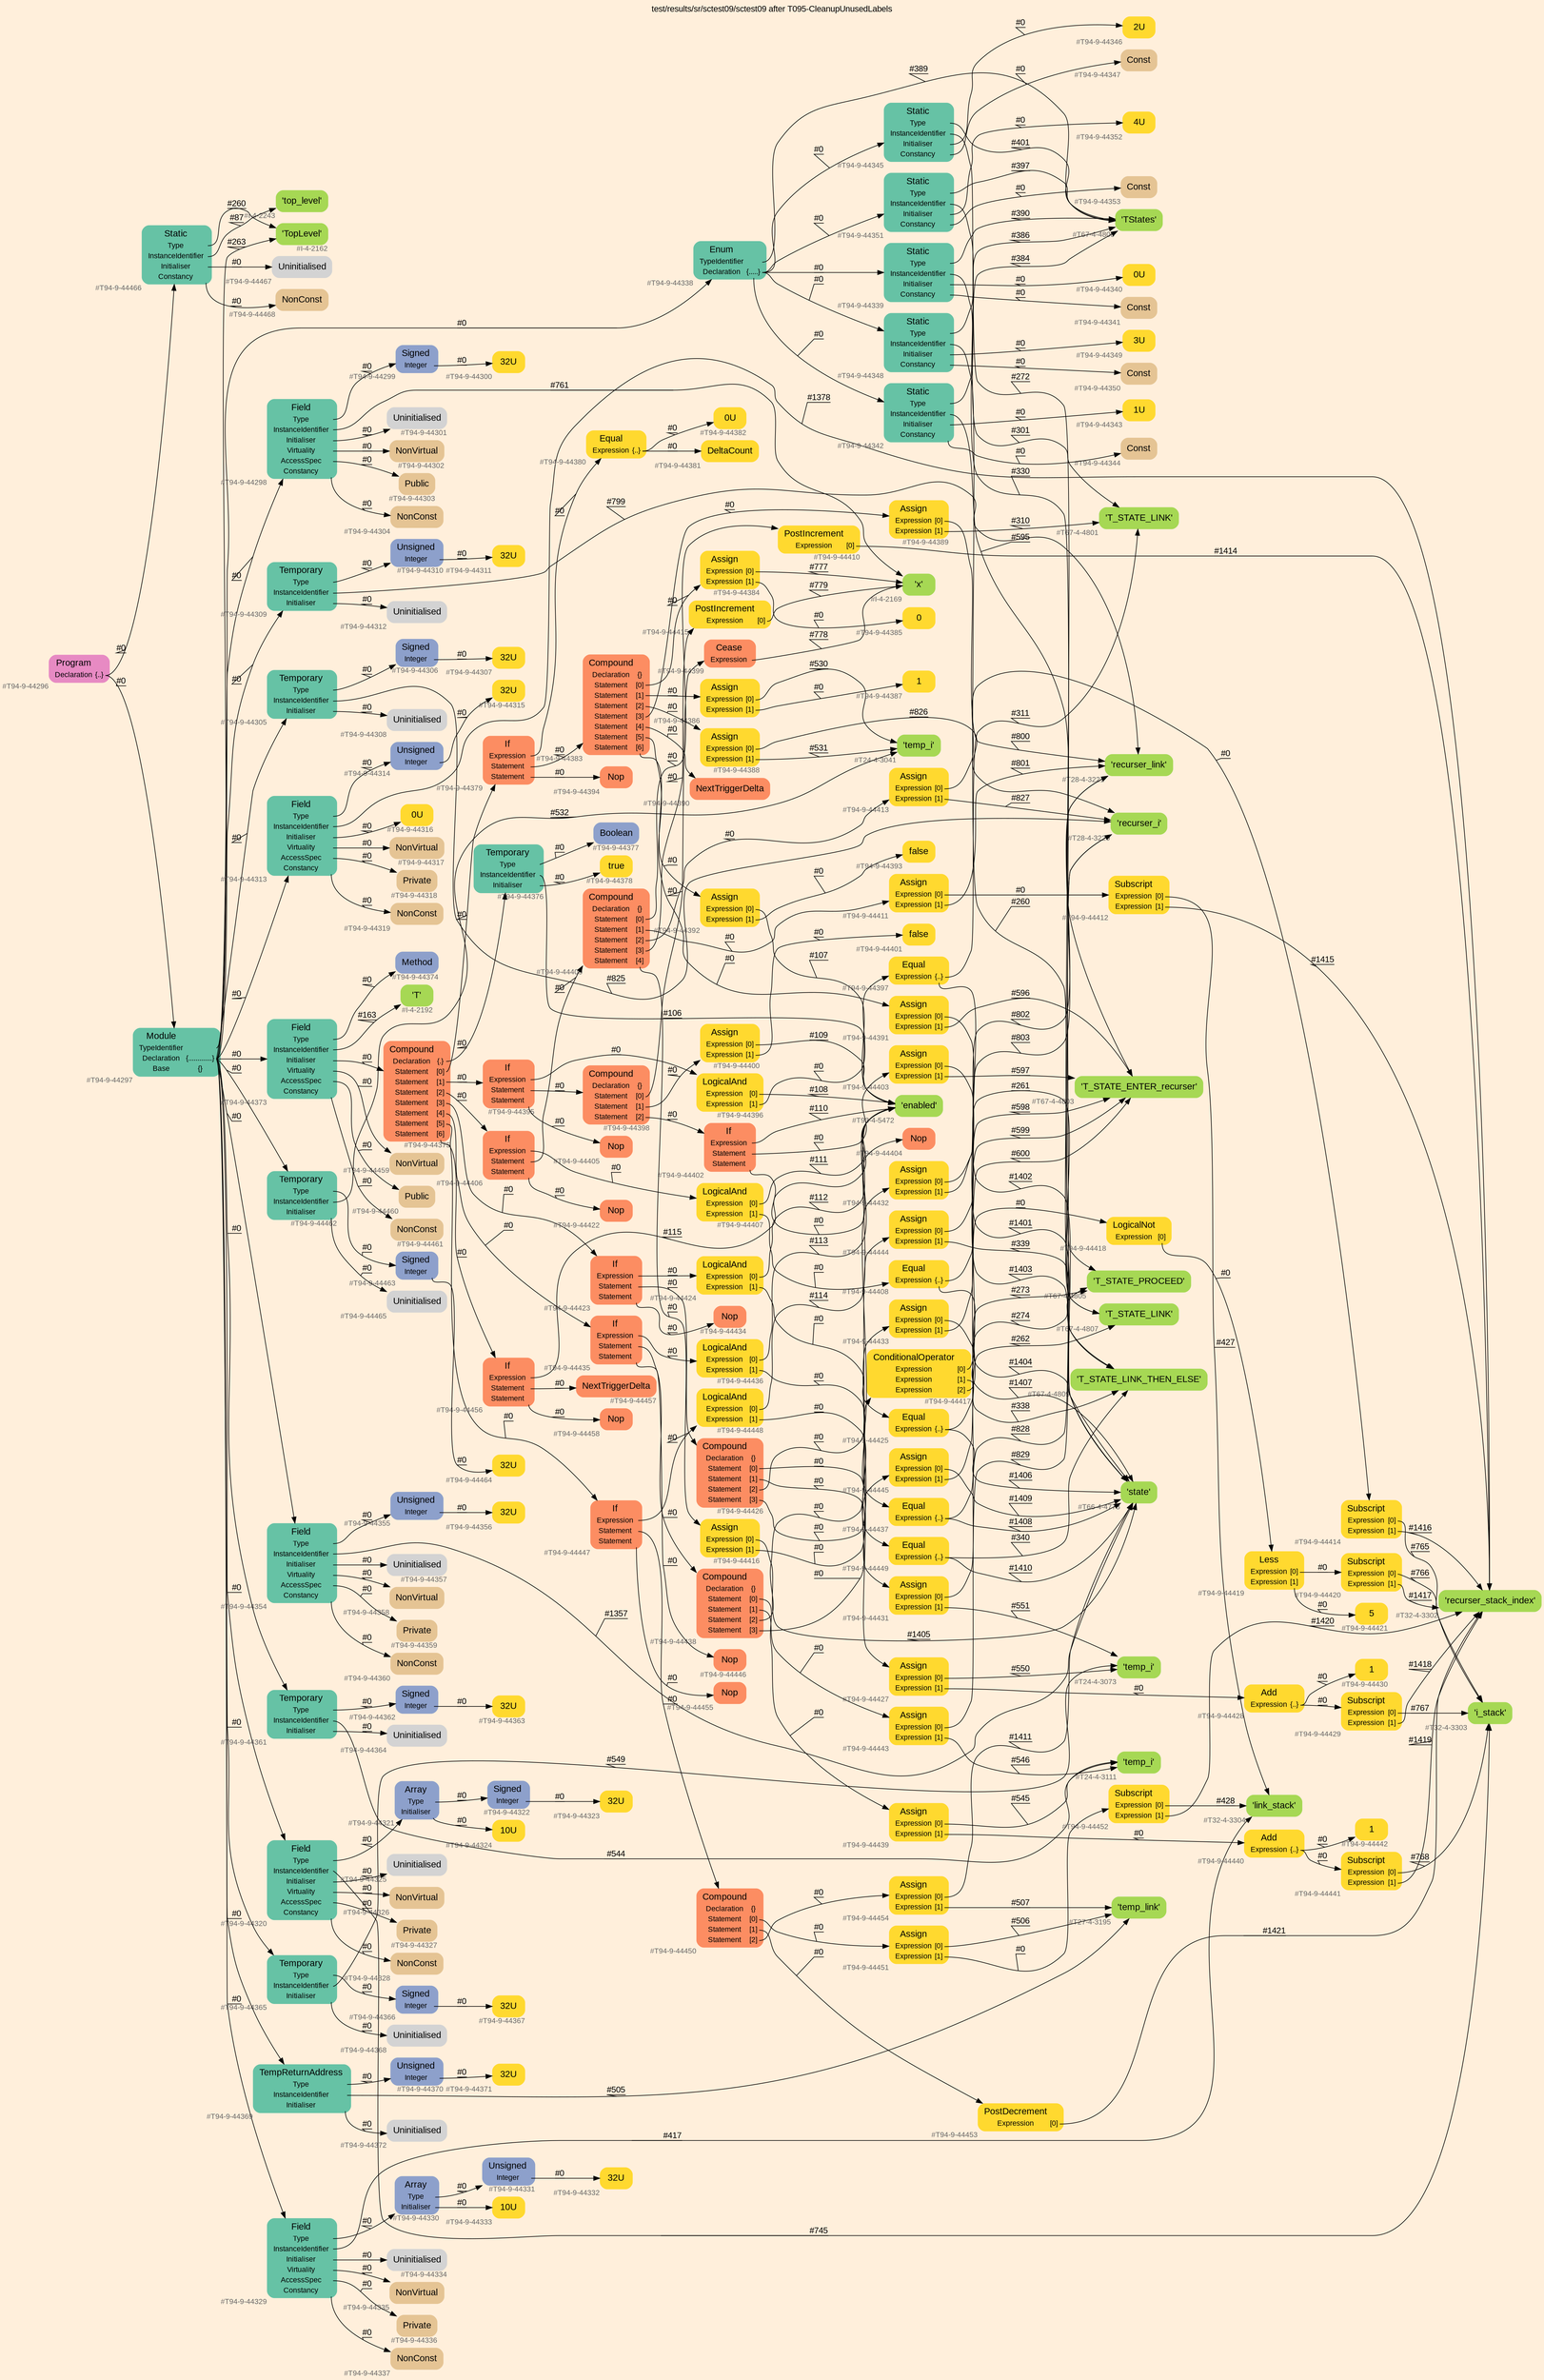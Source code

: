 digraph "test/results/sr/sctest09/sctest09 after T095-CleanupUnusedLabels" {
label = "test/results/sr/sctest09/sctest09 after T095-CleanupUnusedLabels"
labelloc = t
graph [
    rankdir = "LR"
    ranksep = 0.3
    bgcolor = antiquewhite1
    color = black
    fontcolor = black
    fontname = "Arial"
];
node [
    fontname = "Arial"
];
edge [
    fontname = "Arial"
];

// -------------------- node figure --------------------
// -------- block #T94-9-44296 ----------
"#T94-9-44296" [
    fillcolor = "/set28/4"
    xlabel = "#T94-9-44296"
    fontsize = "12"
    fontcolor = grey40
    shape = "plaintext"
    label = <<TABLE BORDER="0" CELLBORDER="0" CELLSPACING="0">
     <TR><TD><FONT COLOR="black" POINT-SIZE="15">Program</FONT></TD></TR>
     <TR><TD><FONT COLOR="black" POINT-SIZE="12">Declaration</FONT></TD><TD PORT="port0"><FONT COLOR="black" POINT-SIZE="12">{..}</FONT></TD></TR>
    </TABLE>>
    style = "rounded,filled"
];

// -------- block #T94-9-44297 ----------
"#T94-9-44297" [
    fillcolor = "/set28/1"
    xlabel = "#T94-9-44297"
    fontsize = "12"
    fontcolor = grey40
    shape = "plaintext"
    label = <<TABLE BORDER="0" CELLBORDER="0" CELLSPACING="0">
     <TR><TD><FONT COLOR="black" POINT-SIZE="15">Module</FONT></TD></TR>
     <TR><TD><FONT COLOR="black" POINT-SIZE="12">TypeIdentifier</FONT></TD><TD PORT="port0"></TD></TR>
     <TR><TD><FONT COLOR="black" POINT-SIZE="12">Declaration</FONT></TD><TD PORT="port1"><FONT COLOR="black" POINT-SIZE="12">{.............}</FONT></TD></TR>
     <TR><TD><FONT COLOR="black" POINT-SIZE="12">Base</FONT></TD><TD PORT="port2"><FONT COLOR="black" POINT-SIZE="12">{}</FONT></TD></TR>
    </TABLE>>
    style = "rounded,filled"
];

// -------- block #I-4-2162 ----------
"#I-4-2162" [
    fillcolor = "/set28/5"
    xlabel = "#I-4-2162"
    fontsize = "12"
    fontcolor = grey40
    shape = "plaintext"
    label = <<TABLE BORDER="0" CELLBORDER="0" CELLSPACING="0">
     <TR><TD><FONT COLOR="black" POINT-SIZE="15">'TopLevel'</FONT></TD></TR>
    </TABLE>>
    style = "rounded,filled"
];

// -------- block #T94-9-44298 ----------
"#T94-9-44298" [
    fillcolor = "/set28/1"
    xlabel = "#T94-9-44298"
    fontsize = "12"
    fontcolor = grey40
    shape = "plaintext"
    label = <<TABLE BORDER="0" CELLBORDER="0" CELLSPACING="0">
     <TR><TD><FONT COLOR="black" POINT-SIZE="15">Field</FONT></TD></TR>
     <TR><TD><FONT COLOR="black" POINT-SIZE="12">Type</FONT></TD><TD PORT="port0"></TD></TR>
     <TR><TD><FONT COLOR="black" POINT-SIZE="12">InstanceIdentifier</FONT></TD><TD PORT="port1"></TD></TR>
     <TR><TD><FONT COLOR="black" POINT-SIZE="12">Initialiser</FONT></TD><TD PORT="port2"></TD></TR>
     <TR><TD><FONT COLOR="black" POINT-SIZE="12">Virtuality</FONT></TD><TD PORT="port3"></TD></TR>
     <TR><TD><FONT COLOR="black" POINT-SIZE="12">AccessSpec</FONT></TD><TD PORT="port4"></TD></TR>
     <TR><TD><FONT COLOR="black" POINT-SIZE="12">Constancy</FONT></TD><TD PORT="port5"></TD></TR>
    </TABLE>>
    style = "rounded,filled"
];

// -------- block #T94-9-44299 ----------
"#T94-9-44299" [
    fillcolor = "/set28/3"
    xlabel = "#T94-9-44299"
    fontsize = "12"
    fontcolor = grey40
    shape = "plaintext"
    label = <<TABLE BORDER="0" CELLBORDER="0" CELLSPACING="0">
     <TR><TD><FONT COLOR="black" POINT-SIZE="15">Signed</FONT></TD></TR>
     <TR><TD><FONT COLOR="black" POINT-SIZE="12">Integer</FONT></TD><TD PORT="port0"></TD></TR>
    </TABLE>>
    style = "rounded,filled"
];

// -------- block #T94-9-44300 ----------
"#T94-9-44300" [
    fillcolor = "/set28/6"
    xlabel = "#T94-9-44300"
    fontsize = "12"
    fontcolor = grey40
    shape = "plaintext"
    label = <<TABLE BORDER="0" CELLBORDER="0" CELLSPACING="0">
     <TR><TD><FONT COLOR="black" POINT-SIZE="15">32U</FONT></TD></TR>
    </TABLE>>
    style = "rounded,filled"
];

// -------- block #I-4-2169 ----------
"#I-4-2169" [
    fillcolor = "/set28/5"
    xlabel = "#I-4-2169"
    fontsize = "12"
    fontcolor = grey40
    shape = "plaintext"
    label = <<TABLE BORDER="0" CELLBORDER="0" CELLSPACING="0">
     <TR><TD><FONT COLOR="black" POINT-SIZE="15">'x'</FONT></TD></TR>
    </TABLE>>
    style = "rounded,filled"
];

// -------- block #T94-9-44301 ----------
"#T94-9-44301" [
    xlabel = "#T94-9-44301"
    fontsize = "12"
    fontcolor = grey40
    shape = "plaintext"
    label = <<TABLE BORDER="0" CELLBORDER="0" CELLSPACING="0">
     <TR><TD><FONT COLOR="black" POINT-SIZE="15">Uninitialised</FONT></TD></TR>
    </TABLE>>
    style = "rounded,filled"
];

// -------- block #T94-9-44302 ----------
"#T94-9-44302" [
    fillcolor = "/set28/7"
    xlabel = "#T94-9-44302"
    fontsize = "12"
    fontcolor = grey40
    shape = "plaintext"
    label = <<TABLE BORDER="0" CELLBORDER="0" CELLSPACING="0">
     <TR><TD><FONT COLOR="black" POINT-SIZE="15">NonVirtual</FONT></TD></TR>
    </TABLE>>
    style = "rounded,filled"
];

// -------- block #T94-9-44303 ----------
"#T94-9-44303" [
    fillcolor = "/set28/7"
    xlabel = "#T94-9-44303"
    fontsize = "12"
    fontcolor = grey40
    shape = "plaintext"
    label = <<TABLE BORDER="0" CELLBORDER="0" CELLSPACING="0">
     <TR><TD><FONT COLOR="black" POINT-SIZE="15">Public</FONT></TD></TR>
    </TABLE>>
    style = "rounded,filled"
];

// -------- block #T94-9-44304 ----------
"#T94-9-44304" [
    fillcolor = "/set28/7"
    xlabel = "#T94-9-44304"
    fontsize = "12"
    fontcolor = grey40
    shape = "plaintext"
    label = <<TABLE BORDER="0" CELLBORDER="0" CELLSPACING="0">
     <TR><TD><FONT COLOR="black" POINT-SIZE="15">NonConst</FONT></TD></TR>
    </TABLE>>
    style = "rounded,filled"
];

// -------- block #T94-9-44305 ----------
"#T94-9-44305" [
    fillcolor = "/set28/1"
    xlabel = "#T94-9-44305"
    fontsize = "12"
    fontcolor = grey40
    shape = "plaintext"
    label = <<TABLE BORDER="0" CELLBORDER="0" CELLSPACING="0">
     <TR><TD><FONT COLOR="black" POINT-SIZE="15">Temporary</FONT></TD></TR>
     <TR><TD><FONT COLOR="black" POINT-SIZE="12">Type</FONT></TD><TD PORT="port0"></TD></TR>
     <TR><TD><FONT COLOR="black" POINT-SIZE="12">InstanceIdentifier</FONT></TD><TD PORT="port1"></TD></TR>
     <TR><TD><FONT COLOR="black" POINT-SIZE="12">Initialiser</FONT></TD><TD PORT="port2"></TD></TR>
    </TABLE>>
    style = "rounded,filled"
];

// -------- block #T94-9-44306 ----------
"#T94-9-44306" [
    fillcolor = "/set28/3"
    xlabel = "#T94-9-44306"
    fontsize = "12"
    fontcolor = grey40
    shape = "plaintext"
    label = <<TABLE BORDER="0" CELLBORDER="0" CELLSPACING="0">
     <TR><TD><FONT COLOR="black" POINT-SIZE="15">Signed</FONT></TD></TR>
     <TR><TD><FONT COLOR="black" POINT-SIZE="12">Integer</FONT></TD><TD PORT="port0"></TD></TR>
    </TABLE>>
    style = "rounded,filled"
];

// -------- block #T94-9-44307 ----------
"#T94-9-44307" [
    fillcolor = "/set28/6"
    xlabel = "#T94-9-44307"
    fontsize = "12"
    fontcolor = grey40
    shape = "plaintext"
    label = <<TABLE BORDER="0" CELLBORDER="0" CELLSPACING="0">
     <TR><TD><FONT COLOR="black" POINT-SIZE="15">32U</FONT></TD></TR>
    </TABLE>>
    style = "rounded,filled"
];

// -------- block #T28-4-3220 ----------
"#T28-4-3220" [
    fillcolor = "/set28/5"
    xlabel = "#T28-4-3220"
    fontsize = "12"
    fontcolor = grey40
    shape = "plaintext"
    label = <<TABLE BORDER="0" CELLBORDER="0" CELLSPACING="0">
     <TR><TD><FONT COLOR="black" POINT-SIZE="15">'recurser_i'</FONT></TD></TR>
    </TABLE>>
    style = "rounded,filled"
];

// -------- block #T94-9-44308 ----------
"#T94-9-44308" [
    xlabel = "#T94-9-44308"
    fontsize = "12"
    fontcolor = grey40
    shape = "plaintext"
    label = <<TABLE BORDER="0" CELLBORDER="0" CELLSPACING="0">
     <TR><TD><FONT COLOR="black" POINT-SIZE="15">Uninitialised</FONT></TD></TR>
    </TABLE>>
    style = "rounded,filled"
];

// -------- block #T94-9-44309 ----------
"#T94-9-44309" [
    fillcolor = "/set28/1"
    xlabel = "#T94-9-44309"
    fontsize = "12"
    fontcolor = grey40
    shape = "plaintext"
    label = <<TABLE BORDER="0" CELLBORDER="0" CELLSPACING="0">
     <TR><TD><FONT COLOR="black" POINT-SIZE="15">Temporary</FONT></TD></TR>
     <TR><TD><FONT COLOR="black" POINT-SIZE="12">Type</FONT></TD><TD PORT="port0"></TD></TR>
     <TR><TD><FONT COLOR="black" POINT-SIZE="12">InstanceIdentifier</FONT></TD><TD PORT="port1"></TD></TR>
     <TR><TD><FONT COLOR="black" POINT-SIZE="12">Initialiser</FONT></TD><TD PORT="port2"></TD></TR>
    </TABLE>>
    style = "rounded,filled"
];

// -------- block #T94-9-44310 ----------
"#T94-9-44310" [
    fillcolor = "/set28/3"
    xlabel = "#T94-9-44310"
    fontsize = "12"
    fontcolor = grey40
    shape = "plaintext"
    label = <<TABLE BORDER="0" CELLBORDER="0" CELLSPACING="0">
     <TR><TD><FONT COLOR="black" POINT-SIZE="15">Unsigned</FONT></TD></TR>
     <TR><TD><FONT COLOR="black" POINT-SIZE="12">Integer</FONT></TD><TD PORT="port0"></TD></TR>
    </TABLE>>
    style = "rounded,filled"
];

// -------- block #T94-9-44311 ----------
"#T94-9-44311" [
    fillcolor = "/set28/6"
    xlabel = "#T94-9-44311"
    fontsize = "12"
    fontcolor = grey40
    shape = "plaintext"
    label = <<TABLE BORDER="0" CELLBORDER="0" CELLSPACING="0">
     <TR><TD><FONT COLOR="black" POINT-SIZE="15">32U</FONT></TD></TR>
    </TABLE>>
    style = "rounded,filled"
];

// -------- block #T28-4-3221 ----------
"#T28-4-3221" [
    fillcolor = "/set28/5"
    xlabel = "#T28-4-3221"
    fontsize = "12"
    fontcolor = grey40
    shape = "plaintext"
    label = <<TABLE BORDER="0" CELLBORDER="0" CELLSPACING="0">
     <TR><TD><FONT COLOR="black" POINT-SIZE="15">'recurser_link'</FONT></TD></TR>
    </TABLE>>
    style = "rounded,filled"
];

// -------- block #T94-9-44312 ----------
"#T94-9-44312" [
    xlabel = "#T94-9-44312"
    fontsize = "12"
    fontcolor = grey40
    shape = "plaintext"
    label = <<TABLE BORDER="0" CELLBORDER="0" CELLSPACING="0">
     <TR><TD><FONT COLOR="black" POINT-SIZE="15">Uninitialised</FONT></TD></TR>
    </TABLE>>
    style = "rounded,filled"
];

// -------- block #T94-9-44313 ----------
"#T94-9-44313" [
    fillcolor = "/set28/1"
    xlabel = "#T94-9-44313"
    fontsize = "12"
    fontcolor = grey40
    shape = "plaintext"
    label = <<TABLE BORDER="0" CELLBORDER="0" CELLSPACING="0">
     <TR><TD><FONT COLOR="black" POINT-SIZE="15">Field</FONT></TD></TR>
     <TR><TD><FONT COLOR="black" POINT-SIZE="12">Type</FONT></TD><TD PORT="port0"></TD></TR>
     <TR><TD><FONT COLOR="black" POINT-SIZE="12">InstanceIdentifier</FONT></TD><TD PORT="port1"></TD></TR>
     <TR><TD><FONT COLOR="black" POINT-SIZE="12">Initialiser</FONT></TD><TD PORT="port2"></TD></TR>
     <TR><TD><FONT COLOR="black" POINT-SIZE="12">Virtuality</FONT></TD><TD PORT="port3"></TD></TR>
     <TR><TD><FONT COLOR="black" POINT-SIZE="12">AccessSpec</FONT></TD><TD PORT="port4"></TD></TR>
     <TR><TD><FONT COLOR="black" POINT-SIZE="12">Constancy</FONT></TD><TD PORT="port5"></TD></TR>
    </TABLE>>
    style = "rounded,filled"
];

// -------- block #T94-9-44314 ----------
"#T94-9-44314" [
    fillcolor = "/set28/3"
    xlabel = "#T94-9-44314"
    fontsize = "12"
    fontcolor = grey40
    shape = "plaintext"
    label = <<TABLE BORDER="0" CELLBORDER="0" CELLSPACING="0">
     <TR><TD><FONT COLOR="black" POINT-SIZE="15">Unsigned</FONT></TD></TR>
     <TR><TD><FONT COLOR="black" POINT-SIZE="12">Integer</FONT></TD><TD PORT="port0"></TD></TR>
    </TABLE>>
    style = "rounded,filled"
];

// -------- block #T94-9-44315 ----------
"#T94-9-44315" [
    fillcolor = "/set28/6"
    xlabel = "#T94-9-44315"
    fontsize = "12"
    fontcolor = grey40
    shape = "plaintext"
    label = <<TABLE BORDER="0" CELLBORDER="0" CELLSPACING="0">
     <TR><TD><FONT COLOR="black" POINT-SIZE="15">32U</FONT></TD></TR>
    </TABLE>>
    style = "rounded,filled"
];

// -------- block #T32-4-3302 ----------
"#T32-4-3302" [
    fillcolor = "/set28/5"
    xlabel = "#T32-4-3302"
    fontsize = "12"
    fontcolor = grey40
    shape = "plaintext"
    label = <<TABLE BORDER="0" CELLBORDER="0" CELLSPACING="0">
     <TR><TD><FONT COLOR="black" POINT-SIZE="15">'recurser_stack_index'</FONT></TD></TR>
    </TABLE>>
    style = "rounded,filled"
];

// -------- block #T94-9-44316 ----------
"#T94-9-44316" [
    fillcolor = "/set28/6"
    xlabel = "#T94-9-44316"
    fontsize = "12"
    fontcolor = grey40
    shape = "plaintext"
    label = <<TABLE BORDER="0" CELLBORDER="0" CELLSPACING="0">
     <TR><TD><FONT COLOR="black" POINT-SIZE="15">0U</FONT></TD></TR>
    </TABLE>>
    style = "rounded,filled"
];

// -------- block #T94-9-44317 ----------
"#T94-9-44317" [
    fillcolor = "/set28/7"
    xlabel = "#T94-9-44317"
    fontsize = "12"
    fontcolor = grey40
    shape = "plaintext"
    label = <<TABLE BORDER="0" CELLBORDER="0" CELLSPACING="0">
     <TR><TD><FONT COLOR="black" POINT-SIZE="15">NonVirtual</FONT></TD></TR>
    </TABLE>>
    style = "rounded,filled"
];

// -------- block #T94-9-44318 ----------
"#T94-9-44318" [
    fillcolor = "/set28/7"
    xlabel = "#T94-9-44318"
    fontsize = "12"
    fontcolor = grey40
    shape = "plaintext"
    label = <<TABLE BORDER="0" CELLBORDER="0" CELLSPACING="0">
     <TR><TD><FONT COLOR="black" POINT-SIZE="15">Private</FONT></TD></TR>
    </TABLE>>
    style = "rounded,filled"
];

// -------- block #T94-9-44319 ----------
"#T94-9-44319" [
    fillcolor = "/set28/7"
    xlabel = "#T94-9-44319"
    fontsize = "12"
    fontcolor = grey40
    shape = "plaintext"
    label = <<TABLE BORDER="0" CELLBORDER="0" CELLSPACING="0">
     <TR><TD><FONT COLOR="black" POINT-SIZE="15">NonConst</FONT></TD></TR>
    </TABLE>>
    style = "rounded,filled"
];

// -------- block #T94-9-44320 ----------
"#T94-9-44320" [
    fillcolor = "/set28/1"
    xlabel = "#T94-9-44320"
    fontsize = "12"
    fontcolor = grey40
    shape = "plaintext"
    label = <<TABLE BORDER="0" CELLBORDER="0" CELLSPACING="0">
     <TR><TD><FONT COLOR="black" POINT-SIZE="15">Field</FONT></TD></TR>
     <TR><TD><FONT COLOR="black" POINT-SIZE="12">Type</FONT></TD><TD PORT="port0"></TD></TR>
     <TR><TD><FONT COLOR="black" POINT-SIZE="12">InstanceIdentifier</FONT></TD><TD PORT="port1"></TD></TR>
     <TR><TD><FONT COLOR="black" POINT-SIZE="12">Initialiser</FONT></TD><TD PORT="port2"></TD></TR>
     <TR><TD><FONT COLOR="black" POINT-SIZE="12">Virtuality</FONT></TD><TD PORT="port3"></TD></TR>
     <TR><TD><FONT COLOR="black" POINT-SIZE="12">AccessSpec</FONT></TD><TD PORT="port4"></TD></TR>
     <TR><TD><FONT COLOR="black" POINT-SIZE="12">Constancy</FONT></TD><TD PORT="port5"></TD></TR>
    </TABLE>>
    style = "rounded,filled"
];

// -------- block #T94-9-44321 ----------
"#T94-9-44321" [
    fillcolor = "/set28/3"
    xlabel = "#T94-9-44321"
    fontsize = "12"
    fontcolor = grey40
    shape = "plaintext"
    label = <<TABLE BORDER="0" CELLBORDER="0" CELLSPACING="0">
     <TR><TD><FONT COLOR="black" POINT-SIZE="15">Array</FONT></TD></TR>
     <TR><TD><FONT COLOR="black" POINT-SIZE="12">Type</FONT></TD><TD PORT="port0"></TD></TR>
     <TR><TD><FONT COLOR="black" POINT-SIZE="12">Initialiser</FONT></TD><TD PORT="port1"></TD></TR>
    </TABLE>>
    style = "rounded,filled"
];

// -------- block #T94-9-44322 ----------
"#T94-9-44322" [
    fillcolor = "/set28/3"
    xlabel = "#T94-9-44322"
    fontsize = "12"
    fontcolor = grey40
    shape = "plaintext"
    label = <<TABLE BORDER="0" CELLBORDER="0" CELLSPACING="0">
     <TR><TD><FONT COLOR="black" POINT-SIZE="15">Signed</FONT></TD></TR>
     <TR><TD><FONT COLOR="black" POINT-SIZE="12">Integer</FONT></TD><TD PORT="port0"></TD></TR>
    </TABLE>>
    style = "rounded,filled"
];

// -------- block #T94-9-44323 ----------
"#T94-9-44323" [
    fillcolor = "/set28/6"
    xlabel = "#T94-9-44323"
    fontsize = "12"
    fontcolor = grey40
    shape = "plaintext"
    label = <<TABLE BORDER="0" CELLBORDER="0" CELLSPACING="0">
     <TR><TD><FONT COLOR="black" POINT-SIZE="15">32U</FONT></TD></TR>
    </TABLE>>
    style = "rounded,filled"
];

// -------- block #T94-9-44324 ----------
"#T94-9-44324" [
    fillcolor = "/set28/6"
    xlabel = "#T94-9-44324"
    fontsize = "12"
    fontcolor = grey40
    shape = "plaintext"
    label = <<TABLE BORDER="0" CELLBORDER="0" CELLSPACING="0">
     <TR><TD><FONT COLOR="black" POINT-SIZE="15">10U</FONT></TD></TR>
    </TABLE>>
    style = "rounded,filled"
];

// -------- block #T32-4-3303 ----------
"#T32-4-3303" [
    fillcolor = "/set28/5"
    xlabel = "#T32-4-3303"
    fontsize = "12"
    fontcolor = grey40
    shape = "plaintext"
    label = <<TABLE BORDER="0" CELLBORDER="0" CELLSPACING="0">
     <TR><TD><FONT COLOR="black" POINT-SIZE="15">'i_stack'</FONT></TD></TR>
    </TABLE>>
    style = "rounded,filled"
];

// -------- block #T94-9-44325 ----------
"#T94-9-44325" [
    xlabel = "#T94-9-44325"
    fontsize = "12"
    fontcolor = grey40
    shape = "plaintext"
    label = <<TABLE BORDER="0" CELLBORDER="0" CELLSPACING="0">
     <TR><TD><FONT COLOR="black" POINT-SIZE="15">Uninitialised</FONT></TD></TR>
    </TABLE>>
    style = "rounded,filled"
];

// -------- block #T94-9-44326 ----------
"#T94-9-44326" [
    fillcolor = "/set28/7"
    xlabel = "#T94-9-44326"
    fontsize = "12"
    fontcolor = grey40
    shape = "plaintext"
    label = <<TABLE BORDER="0" CELLBORDER="0" CELLSPACING="0">
     <TR><TD><FONT COLOR="black" POINT-SIZE="15">NonVirtual</FONT></TD></TR>
    </TABLE>>
    style = "rounded,filled"
];

// -------- block #T94-9-44327 ----------
"#T94-9-44327" [
    fillcolor = "/set28/7"
    xlabel = "#T94-9-44327"
    fontsize = "12"
    fontcolor = grey40
    shape = "plaintext"
    label = <<TABLE BORDER="0" CELLBORDER="0" CELLSPACING="0">
     <TR><TD><FONT COLOR="black" POINT-SIZE="15">Private</FONT></TD></TR>
    </TABLE>>
    style = "rounded,filled"
];

// -------- block #T94-9-44328 ----------
"#T94-9-44328" [
    fillcolor = "/set28/7"
    xlabel = "#T94-9-44328"
    fontsize = "12"
    fontcolor = grey40
    shape = "plaintext"
    label = <<TABLE BORDER="0" CELLBORDER="0" CELLSPACING="0">
     <TR><TD><FONT COLOR="black" POINT-SIZE="15">NonConst</FONT></TD></TR>
    </TABLE>>
    style = "rounded,filled"
];

// -------- block #T94-9-44329 ----------
"#T94-9-44329" [
    fillcolor = "/set28/1"
    xlabel = "#T94-9-44329"
    fontsize = "12"
    fontcolor = grey40
    shape = "plaintext"
    label = <<TABLE BORDER="0" CELLBORDER="0" CELLSPACING="0">
     <TR><TD><FONT COLOR="black" POINT-SIZE="15">Field</FONT></TD></TR>
     <TR><TD><FONT COLOR="black" POINT-SIZE="12">Type</FONT></TD><TD PORT="port0"></TD></TR>
     <TR><TD><FONT COLOR="black" POINT-SIZE="12">InstanceIdentifier</FONT></TD><TD PORT="port1"></TD></TR>
     <TR><TD><FONT COLOR="black" POINT-SIZE="12">Initialiser</FONT></TD><TD PORT="port2"></TD></TR>
     <TR><TD><FONT COLOR="black" POINT-SIZE="12">Virtuality</FONT></TD><TD PORT="port3"></TD></TR>
     <TR><TD><FONT COLOR="black" POINT-SIZE="12">AccessSpec</FONT></TD><TD PORT="port4"></TD></TR>
     <TR><TD><FONT COLOR="black" POINT-SIZE="12">Constancy</FONT></TD><TD PORT="port5"></TD></TR>
    </TABLE>>
    style = "rounded,filled"
];

// -------- block #T94-9-44330 ----------
"#T94-9-44330" [
    fillcolor = "/set28/3"
    xlabel = "#T94-9-44330"
    fontsize = "12"
    fontcolor = grey40
    shape = "plaintext"
    label = <<TABLE BORDER="0" CELLBORDER="0" CELLSPACING="0">
     <TR><TD><FONT COLOR="black" POINT-SIZE="15">Array</FONT></TD></TR>
     <TR><TD><FONT COLOR="black" POINT-SIZE="12">Type</FONT></TD><TD PORT="port0"></TD></TR>
     <TR><TD><FONT COLOR="black" POINT-SIZE="12">Initialiser</FONT></TD><TD PORT="port1"></TD></TR>
    </TABLE>>
    style = "rounded,filled"
];

// -------- block #T94-9-44331 ----------
"#T94-9-44331" [
    fillcolor = "/set28/3"
    xlabel = "#T94-9-44331"
    fontsize = "12"
    fontcolor = grey40
    shape = "plaintext"
    label = <<TABLE BORDER="0" CELLBORDER="0" CELLSPACING="0">
     <TR><TD><FONT COLOR="black" POINT-SIZE="15">Unsigned</FONT></TD></TR>
     <TR><TD><FONT COLOR="black" POINT-SIZE="12">Integer</FONT></TD><TD PORT="port0"></TD></TR>
    </TABLE>>
    style = "rounded,filled"
];

// -------- block #T94-9-44332 ----------
"#T94-9-44332" [
    fillcolor = "/set28/6"
    xlabel = "#T94-9-44332"
    fontsize = "12"
    fontcolor = grey40
    shape = "plaintext"
    label = <<TABLE BORDER="0" CELLBORDER="0" CELLSPACING="0">
     <TR><TD><FONT COLOR="black" POINT-SIZE="15">32U</FONT></TD></TR>
    </TABLE>>
    style = "rounded,filled"
];

// -------- block #T94-9-44333 ----------
"#T94-9-44333" [
    fillcolor = "/set28/6"
    xlabel = "#T94-9-44333"
    fontsize = "12"
    fontcolor = grey40
    shape = "plaintext"
    label = <<TABLE BORDER="0" CELLBORDER="0" CELLSPACING="0">
     <TR><TD><FONT COLOR="black" POINT-SIZE="15">10U</FONT></TD></TR>
    </TABLE>>
    style = "rounded,filled"
];

// -------- block #T32-4-3304 ----------
"#T32-4-3304" [
    fillcolor = "/set28/5"
    xlabel = "#T32-4-3304"
    fontsize = "12"
    fontcolor = grey40
    shape = "plaintext"
    label = <<TABLE BORDER="0" CELLBORDER="0" CELLSPACING="0">
     <TR><TD><FONT COLOR="black" POINT-SIZE="15">'link_stack'</FONT></TD></TR>
    </TABLE>>
    style = "rounded,filled"
];

// -------- block #T94-9-44334 ----------
"#T94-9-44334" [
    xlabel = "#T94-9-44334"
    fontsize = "12"
    fontcolor = grey40
    shape = "plaintext"
    label = <<TABLE BORDER="0" CELLBORDER="0" CELLSPACING="0">
     <TR><TD><FONT COLOR="black" POINT-SIZE="15">Uninitialised</FONT></TD></TR>
    </TABLE>>
    style = "rounded,filled"
];

// -------- block #T94-9-44335 ----------
"#T94-9-44335" [
    fillcolor = "/set28/7"
    xlabel = "#T94-9-44335"
    fontsize = "12"
    fontcolor = grey40
    shape = "plaintext"
    label = <<TABLE BORDER="0" CELLBORDER="0" CELLSPACING="0">
     <TR><TD><FONT COLOR="black" POINT-SIZE="15">NonVirtual</FONT></TD></TR>
    </TABLE>>
    style = "rounded,filled"
];

// -------- block #T94-9-44336 ----------
"#T94-9-44336" [
    fillcolor = "/set28/7"
    xlabel = "#T94-9-44336"
    fontsize = "12"
    fontcolor = grey40
    shape = "plaintext"
    label = <<TABLE BORDER="0" CELLBORDER="0" CELLSPACING="0">
     <TR><TD><FONT COLOR="black" POINT-SIZE="15">Private</FONT></TD></TR>
    </TABLE>>
    style = "rounded,filled"
];

// -------- block #T94-9-44337 ----------
"#T94-9-44337" [
    fillcolor = "/set28/7"
    xlabel = "#T94-9-44337"
    fontsize = "12"
    fontcolor = grey40
    shape = "plaintext"
    label = <<TABLE BORDER="0" CELLBORDER="0" CELLSPACING="0">
     <TR><TD><FONT COLOR="black" POINT-SIZE="15">NonConst</FONT></TD></TR>
    </TABLE>>
    style = "rounded,filled"
];

// -------- block #T94-9-44338 ----------
"#T94-9-44338" [
    fillcolor = "/set28/1"
    xlabel = "#T94-9-44338"
    fontsize = "12"
    fontcolor = grey40
    shape = "plaintext"
    label = <<TABLE BORDER="0" CELLBORDER="0" CELLSPACING="0">
     <TR><TD><FONT COLOR="black" POINT-SIZE="15">Enum</FONT></TD></TR>
     <TR><TD><FONT COLOR="black" POINT-SIZE="12">TypeIdentifier</FONT></TD><TD PORT="port0"></TD></TR>
     <TR><TD><FONT COLOR="black" POINT-SIZE="12">Declaration</FONT></TD><TD PORT="port1"><FONT COLOR="black" POINT-SIZE="12">{.....}</FONT></TD></TR>
    </TABLE>>
    style = "rounded,filled"
];

// -------- block #T67-4-4800 ----------
"#T67-4-4800" [
    fillcolor = "/set28/5"
    xlabel = "#T67-4-4800"
    fontsize = "12"
    fontcolor = grey40
    shape = "plaintext"
    label = <<TABLE BORDER="0" CELLBORDER="0" CELLSPACING="0">
     <TR><TD><FONT COLOR="black" POINT-SIZE="15">'TStates'</FONT></TD></TR>
    </TABLE>>
    style = "rounded,filled"
];

// -------- block #T94-9-44339 ----------
"#T94-9-44339" [
    fillcolor = "/set28/1"
    xlabel = "#T94-9-44339"
    fontsize = "12"
    fontcolor = grey40
    shape = "plaintext"
    label = <<TABLE BORDER="0" CELLBORDER="0" CELLSPACING="0">
     <TR><TD><FONT COLOR="black" POINT-SIZE="15">Static</FONT></TD></TR>
     <TR><TD><FONT COLOR="black" POINT-SIZE="12">Type</FONT></TD><TD PORT="port0"></TD></TR>
     <TR><TD><FONT COLOR="black" POINT-SIZE="12">InstanceIdentifier</FONT></TD><TD PORT="port1"></TD></TR>
     <TR><TD><FONT COLOR="black" POINT-SIZE="12">Initialiser</FONT></TD><TD PORT="port2"></TD></TR>
     <TR><TD><FONT COLOR="black" POINT-SIZE="12">Constancy</FONT></TD><TD PORT="port3"></TD></TR>
    </TABLE>>
    style = "rounded,filled"
];

// -------- block #T67-4-4801 ----------
"#T67-4-4801" [
    fillcolor = "/set28/5"
    xlabel = "#T67-4-4801"
    fontsize = "12"
    fontcolor = grey40
    shape = "plaintext"
    label = <<TABLE BORDER="0" CELLBORDER="0" CELLSPACING="0">
     <TR><TD><FONT COLOR="black" POINT-SIZE="15">'T_STATE_LINK'</FONT></TD></TR>
    </TABLE>>
    style = "rounded,filled"
];

// -------- block #T94-9-44340 ----------
"#T94-9-44340" [
    fillcolor = "/set28/6"
    xlabel = "#T94-9-44340"
    fontsize = "12"
    fontcolor = grey40
    shape = "plaintext"
    label = <<TABLE BORDER="0" CELLBORDER="0" CELLSPACING="0">
     <TR><TD><FONT COLOR="black" POINT-SIZE="15">0U</FONT></TD></TR>
    </TABLE>>
    style = "rounded,filled"
];

// -------- block #T94-9-44341 ----------
"#T94-9-44341" [
    fillcolor = "/set28/7"
    xlabel = "#T94-9-44341"
    fontsize = "12"
    fontcolor = grey40
    shape = "plaintext"
    label = <<TABLE BORDER="0" CELLBORDER="0" CELLSPACING="0">
     <TR><TD><FONT COLOR="black" POINT-SIZE="15">Const</FONT></TD></TR>
    </TABLE>>
    style = "rounded,filled"
];

// -------- block #T94-9-44342 ----------
"#T94-9-44342" [
    fillcolor = "/set28/1"
    xlabel = "#T94-9-44342"
    fontsize = "12"
    fontcolor = grey40
    shape = "plaintext"
    label = <<TABLE BORDER="0" CELLBORDER="0" CELLSPACING="0">
     <TR><TD><FONT COLOR="black" POINT-SIZE="15">Static</FONT></TD></TR>
     <TR><TD><FONT COLOR="black" POINT-SIZE="12">Type</FONT></TD><TD PORT="port0"></TD></TR>
     <TR><TD><FONT COLOR="black" POINT-SIZE="12">InstanceIdentifier</FONT></TD><TD PORT="port1"></TD></TR>
     <TR><TD><FONT COLOR="black" POINT-SIZE="12">Initialiser</FONT></TD><TD PORT="port2"></TD></TR>
     <TR><TD><FONT COLOR="black" POINT-SIZE="12">Constancy</FONT></TD><TD PORT="port3"></TD></TR>
    </TABLE>>
    style = "rounded,filled"
];

// -------- block #T67-4-4803 ----------
"#T67-4-4803" [
    fillcolor = "/set28/5"
    xlabel = "#T67-4-4803"
    fontsize = "12"
    fontcolor = grey40
    shape = "plaintext"
    label = <<TABLE BORDER="0" CELLBORDER="0" CELLSPACING="0">
     <TR><TD><FONT COLOR="black" POINT-SIZE="15">'T_STATE_ENTER_recurser'</FONT></TD></TR>
    </TABLE>>
    style = "rounded,filled"
];

// -------- block #T94-9-44343 ----------
"#T94-9-44343" [
    fillcolor = "/set28/6"
    xlabel = "#T94-9-44343"
    fontsize = "12"
    fontcolor = grey40
    shape = "plaintext"
    label = <<TABLE BORDER="0" CELLBORDER="0" CELLSPACING="0">
     <TR><TD><FONT COLOR="black" POINT-SIZE="15">1U</FONT></TD></TR>
    </TABLE>>
    style = "rounded,filled"
];

// -------- block #T94-9-44344 ----------
"#T94-9-44344" [
    fillcolor = "/set28/7"
    xlabel = "#T94-9-44344"
    fontsize = "12"
    fontcolor = grey40
    shape = "plaintext"
    label = <<TABLE BORDER="0" CELLBORDER="0" CELLSPACING="0">
     <TR><TD><FONT COLOR="black" POINT-SIZE="15">Const</FONT></TD></TR>
    </TABLE>>
    style = "rounded,filled"
];

// -------- block #T94-9-44345 ----------
"#T94-9-44345" [
    fillcolor = "/set28/1"
    xlabel = "#T94-9-44345"
    fontsize = "12"
    fontcolor = grey40
    shape = "plaintext"
    label = <<TABLE BORDER="0" CELLBORDER="0" CELLSPACING="0">
     <TR><TD><FONT COLOR="black" POINT-SIZE="15">Static</FONT></TD></TR>
     <TR><TD><FONT COLOR="black" POINT-SIZE="12">Type</FONT></TD><TD PORT="port0"></TD></TR>
     <TR><TD><FONT COLOR="black" POINT-SIZE="12">InstanceIdentifier</FONT></TD><TD PORT="port1"></TD></TR>
     <TR><TD><FONT COLOR="black" POINT-SIZE="12">Initialiser</FONT></TD><TD PORT="port2"></TD></TR>
     <TR><TD><FONT COLOR="black" POINT-SIZE="12">Constancy</FONT></TD><TD PORT="port3"></TD></TR>
    </TABLE>>
    style = "rounded,filled"
];

// -------- block #T67-4-4805 ----------
"#T67-4-4805" [
    fillcolor = "/set28/5"
    xlabel = "#T67-4-4805"
    fontsize = "12"
    fontcolor = grey40
    shape = "plaintext"
    label = <<TABLE BORDER="0" CELLBORDER="0" CELLSPACING="0">
     <TR><TD><FONT COLOR="black" POINT-SIZE="15">'T_STATE_PROCEED'</FONT></TD></TR>
    </TABLE>>
    style = "rounded,filled"
];

// -------- block #T94-9-44346 ----------
"#T94-9-44346" [
    fillcolor = "/set28/6"
    xlabel = "#T94-9-44346"
    fontsize = "12"
    fontcolor = grey40
    shape = "plaintext"
    label = <<TABLE BORDER="0" CELLBORDER="0" CELLSPACING="0">
     <TR><TD><FONT COLOR="black" POINT-SIZE="15">2U</FONT></TD></TR>
    </TABLE>>
    style = "rounded,filled"
];

// -------- block #T94-9-44347 ----------
"#T94-9-44347" [
    fillcolor = "/set28/7"
    xlabel = "#T94-9-44347"
    fontsize = "12"
    fontcolor = grey40
    shape = "plaintext"
    label = <<TABLE BORDER="0" CELLBORDER="0" CELLSPACING="0">
     <TR><TD><FONT COLOR="black" POINT-SIZE="15">Const</FONT></TD></TR>
    </TABLE>>
    style = "rounded,filled"
];

// -------- block #T94-9-44348 ----------
"#T94-9-44348" [
    fillcolor = "/set28/1"
    xlabel = "#T94-9-44348"
    fontsize = "12"
    fontcolor = grey40
    shape = "plaintext"
    label = <<TABLE BORDER="0" CELLBORDER="0" CELLSPACING="0">
     <TR><TD><FONT COLOR="black" POINT-SIZE="15">Static</FONT></TD></TR>
     <TR><TD><FONT COLOR="black" POINT-SIZE="12">Type</FONT></TD><TD PORT="port0"></TD></TR>
     <TR><TD><FONT COLOR="black" POINT-SIZE="12">InstanceIdentifier</FONT></TD><TD PORT="port1"></TD></TR>
     <TR><TD><FONT COLOR="black" POINT-SIZE="12">Initialiser</FONT></TD><TD PORT="port2"></TD></TR>
     <TR><TD><FONT COLOR="black" POINT-SIZE="12">Constancy</FONT></TD><TD PORT="port3"></TD></TR>
    </TABLE>>
    style = "rounded,filled"
];

// -------- block #T67-4-4807 ----------
"#T67-4-4807" [
    fillcolor = "/set28/5"
    xlabel = "#T67-4-4807"
    fontsize = "12"
    fontcolor = grey40
    shape = "plaintext"
    label = <<TABLE BORDER="0" CELLBORDER="0" CELLSPACING="0">
     <TR><TD><FONT COLOR="black" POINT-SIZE="15">'T_STATE_LINK'</FONT></TD></TR>
    </TABLE>>
    style = "rounded,filled"
];

// -------- block #T94-9-44349 ----------
"#T94-9-44349" [
    fillcolor = "/set28/6"
    xlabel = "#T94-9-44349"
    fontsize = "12"
    fontcolor = grey40
    shape = "plaintext"
    label = <<TABLE BORDER="0" CELLBORDER="0" CELLSPACING="0">
     <TR><TD><FONT COLOR="black" POINT-SIZE="15">3U</FONT></TD></TR>
    </TABLE>>
    style = "rounded,filled"
];

// -------- block #T94-9-44350 ----------
"#T94-9-44350" [
    fillcolor = "/set28/7"
    xlabel = "#T94-9-44350"
    fontsize = "12"
    fontcolor = grey40
    shape = "plaintext"
    label = <<TABLE BORDER="0" CELLBORDER="0" CELLSPACING="0">
     <TR><TD><FONT COLOR="black" POINT-SIZE="15">Const</FONT></TD></TR>
    </TABLE>>
    style = "rounded,filled"
];

// -------- block #T94-9-44351 ----------
"#T94-9-44351" [
    fillcolor = "/set28/1"
    xlabel = "#T94-9-44351"
    fontsize = "12"
    fontcolor = grey40
    shape = "plaintext"
    label = <<TABLE BORDER="0" CELLBORDER="0" CELLSPACING="0">
     <TR><TD><FONT COLOR="black" POINT-SIZE="15">Static</FONT></TD></TR>
     <TR><TD><FONT COLOR="black" POINT-SIZE="12">Type</FONT></TD><TD PORT="port0"></TD></TR>
     <TR><TD><FONT COLOR="black" POINT-SIZE="12">InstanceIdentifier</FONT></TD><TD PORT="port1"></TD></TR>
     <TR><TD><FONT COLOR="black" POINT-SIZE="12">Initialiser</FONT></TD><TD PORT="port2"></TD></TR>
     <TR><TD><FONT COLOR="black" POINT-SIZE="12">Constancy</FONT></TD><TD PORT="port3"></TD></TR>
    </TABLE>>
    style = "rounded,filled"
];

// -------- block #T67-4-4809 ----------
"#T67-4-4809" [
    fillcolor = "/set28/5"
    xlabel = "#T67-4-4809"
    fontsize = "12"
    fontcolor = grey40
    shape = "plaintext"
    label = <<TABLE BORDER="0" CELLBORDER="0" CELLSPACING="0">
     <TR><TD><FONT COLOR="black" POINT-SIZE="15">'T_STATE_LINK_THEN_ELSE'</FONT></TD></TR>
    </TABLE>>
    style = "rounded,filled"
];

// -------- block #T94-9-44352 ----------
"#T94-9-44352" [
    fillcolor = "/set28/6"
    xlabel = "#T94-9-44352"
    fontsize = "12"
    fontcolor = grey40
    shape = "plaintext"
    label = <<TABLE BORDER="0" CELLBORDER="0" CELLSPACING="0">
     <TR><TD><FONT COLOR="black" POINT-SIZE="15">4U</FONT></TD></TR>
    </TABLE>>
    style = "rounded,filled"
];

// -------- block #T94-9-44353 ----------
"#T94-9-44353" [
    fillcolor = "/set28/7"
    xlabel = "#T94-9-44353"
    fontsize = "12"
    fontcolor = grey40
    shape = "plaintext"
    label = <<TABLE BORDER="0" CELLBORDER="0" CELLSPACING="0">
     <TR><TD><FONT COLOR="black" POINT-SIZE="15">Const</FONT></TD></TR>
    </TABLE>>
    style = "rounded,filled"
];

// -------- block #T94-9-44354 ----------
"#T94-9-44354" [
    fillcolor = "/set28/1"
    xlabel = "#T94-9-44354"
    fontsize = "12"
    fontcolor = grey40
    shape = "plaintext"
    label = <<TABLE BORDER="0" CELLBORDER="0" CELLSPACING="0">
     <TR><TD><FONT COLOR="black" POINT-SIZE="15">Field</FONT></TD></TR>
     <TR><TD><FONT COLOR="black" POINT-SIZE="12">Type</FONT></TD><TD PORT="port0"></TD></TR>
     <TR><TD><FONT COLOR="black" POINT-SIZE="12">InstanceIdentifier</FONT></TD><TD PORT="port1"></TD></TR>
     <TR><TD><FONT COLOR="black" POINT-SIZE="12">Initialiser</FONT></TD><TD PORT="port2"></TD></TR>
     <TR><TD><FONT COLOR="black" POINT-SIZE="12">Virtuality</FONT></TD><TD PORT="port3"></TD></TR>
     <TR><TD><FONT COLOR="black" POINT-SIZE="12">AccessSpec</FONT></TD><TD PORT="port4"></TD></TR>
     <TR><TD><FONT COLOR="black" POINT-SIZE="12">Constancy</FONT></TD><TD PORT="port5"></TD></TR>
    </TABLE>>
    style = "rounded,filled"
];

// -------- block #T94-9-44355 ----------
"#T94-9-44355" [
    fillcolor = "/set28/3"
    xlabel = "#T94-9-44355"
    fontsize = "12"
    fontcolor = grey40
    shape = "plaintext"
    label = <<TABLE BORDER="0" CELLBORDER="0" CELLSPACING="0">
     <TR><TD><FONT COLOR="black" POINT-SIZE="15">Unsigned</FONT></TD></TR>
     <TR><TD><FONT COLOR="black" POINT-SIZE="12">Integer</FONT></TD><TD PORT="port0"></TD></TR>
    </TABLE>>
    style = "rounded,filled"
];

// -------- block #T94-9-44356 ----------
"#T94-9-44356" [
    fillcolor = "/set28/6"
    xlabel = "#T94-9-44356"
    fontsize = "12"
    fontcolor = grey40
    shape = "plaintext"
    label = <<TABLE BORDER="0" CELLBORDER="0" CELLSPACING="0">
     <TR><TD><FONT COLOR="black" POINT-SIZE="15">32U</FONT></TD></TR>
    </TABLE>>
    style = "rounded,filled"
];

// -------- block #T66-4-4778 ----------
"#T66-4-4778" [
    fillcolor = "/set28/5"
    xlabel = "#T66-4-4778"
    fontsize = "12"
    fontcolor = grey40
    shape = "plaintext"
    label = <<TABLE BORDER="0" CELLBORDER="0" CELLSPACING="0">
     <TR><TD><FONT COLOR="black" POINT-SIZE="15">'state'</FONT></TD></TR>
    </TABLE>>
    style = "rounded,filled"
];

// -------- block #T94-9-44357 ----------
"#T94-9-44357" [
    xlabel = "#T94-9-44357"
    fontsize = "12"
    fontcolor = grey40
    shape = "plaintext"
    label = <<TABLE BORDER="0" CELLBORDER="0" CELLSPACING="0">
     <TR><TD><FONT COLOR="black" POINT-SIZE="15">Uninitialised</FONT></TD></TR>
    </TABLE>>
    style = "rounded,filled"
];

// -------- block #T94-9-44358 ----------
"#T94-9-44358" [
    fillcolor = "/set28/7"
    xlabel = "#T94-9-44358"
    fontsize = "12"
    fontcolor = grey40
    shape = "plaintext"
    label = <<TABLE BORDER="0" CELLBORDER="0" CELLSPACING="0">
     <TR><TD><FONT COLOR="black" POINT-SIZE="15">NonVirtual</FONT></TD></TR>
    </TABLE>>
    style = "rounded,filled"
];

// -------- block #T94-9-44359 ----------
"#T94-9-44359" [
    fillcolor = "/set28/7"
    xlabel = "#T94-9-44359"
    fontsize = "12"
    fontcolor = grey40
    shape = "plaintext"
    label = <<TABLE BORDER="0" CELLBORDER="0" CELLSPACING="0">
     <TR><TD><FONT COLOR="black" POINT-SIZE="15">Private</FONT></TD></TR>
    </TABLE>>
    style = "rounded,filled"
];

// -------- block #T94-9-44360 ----------
"#T94-9-44360" [
    fillcolor = "/set28/7"
    xlabel = "#T94-9-44360"
    fontsize = "12"
    fontcolor = grey40
    shape = "plaintext"
    label = <<TABLE BORDER="0" CELLBORDER="0" CELLSPACING="0">
     <TR><TD><FONT COLOR="black" POINT-SIZE="15">NonConst</FONT></TD></TR>
    </TABLE>>
    style = "rounded,filled"
];

// -------- block #T94-9-44361 ----------
"#T94-9-44361" [
    fillcolor = "/set28/1"
    xlabel = "#T94-9-44361"
    fontsize = "12"
    fontcolor = grey40
    shape = "plaintext"
    label = <<TABLE BORDER="0" CELLBORDER="0" CELLSPACING="0">
     <TR><TD><FONT COLOR="black" POINT-SIZE="15">Temporary</FONT></TD></TR>
     <TR><TD><FONT COLOR="black" POINT-SIZE="12">Type</FONT></TD><TD PORT="port0"></TD></TR>
     <TR><TD><FONT COLOR="black" POINT-SIZE="12">InstanceIdentifier</FONT></TD><TD PORT="port1"></TD></TR>
     <TR><TD><FONT COLOR="black" POINT-SIZE="12">Initialiser</FONT></TD><TD PORT="port2"></TD></TR>
    </TABLE>>
    style = "rounded,filled"
];

// -------- block #T94-9-44362 ----------
"#T94-9-44362" [
    fillcolor = "/set28/3"
    xlabel = "#T94-9-44362"
    fontsize = "12"
    fontcolor = grey40
    shape = "plaintext"
    label = <<TABLE BORDER="0" CELLBORDER="0" CELLSPACING="0">
     <TR><TD><FONT COLOR="black" POINT-SIZE="15">Signed</FONT></TD></TR>
     <TR><TD><FONT COLOR="black" POINT-SIZE="12">Integer</FONT></TD><TD PORT="port0"></TD></TR>
    </TABLE>>
    style = "rounded,filled"
];

// -------- block #T94-9-44363 ----------
"#T94-9-44363" [
    fillcolor = "/set28/6"
    xlabel = "#T94-9-44363"
    fontsize = "12"
    fontcolor = grey40
    shape = "plaintext"
    label = <<TABLE BORDER="0" CELLBORDER="0" CELLSPACING="0">
     <TR><TD><FONT COLOR="black" POINT-SIZE="15">32U</FONT></TD></TR>
    </TABLE>>
    style = "rounded,filled"
];

// -------- block #T24-4-3111 ----------
"#T24-4-3111" [
    fillcolor = "/set28/5"
    xlabel = "#T24-4-3111"
    fontsize = "12"
    fontcolor = grey40
    shape = "plaintext"
    label = <<TABLE BORDER="0" CELLBORDER="0" CELLSPACING="0">
     <TR><TD><FONT COLOR="black" POINT-SIZE="15">'temp_i'</FONT></TD></TR>
    </TABLE>>
    style = "rounded,filled"
];

// -------- block #T94-9-44364 ----------
"#T94-9-44364" [
    xlabel = "#T94-9-44364"
    fontsize = "12"
    fontcolor = grey40
    shape = "plaintext"
    label = <<TABLE BORDER="0" CELLBORDER="0" CELLSPACING="0">
     <TR><TD><FONT COLOR="black" POINT-SIZE="15">Uninitialised</FONT></TD></TR>
    </TABLE>>
    style = "rounded,filled"
];

// -------- block #T94-9-44365 ----------
"#T94-9-44365" [
    fillcolor = "/set28/1"
    xlabel = "#T94-9-44365"
    fontsize = "12"
    fontcolor = grey40
    shape = "plaintext"
    label = <<TABLE BORDER="0" CELLBORDER="0" CELLSPACING="0">
     <TR><TD><FONT COLOR="black" POINT-SIZE="15">Temporary</FONT></TD></TR>
     <TR><TD><FONT COLOR="black" POINT-SIZE="12">Type</FONT></TD><TD PORT="port0"></TD></TR>
     <TR><TD><FONT COLOR="black" POINT-SIZE="12">InstanceIdentifier</FONT></TD><TD PORT="port1"></TD></TR>
     <TR><TD><FONT COLOR="black" POINT-SIZE="12">Initialiser</FONT></TD><TD PORT="port2"></TD></TR>
    </TABLE>>
    style = "rounded,filled"
];

// -------- block #T94-9-44366 ----------
"#T94-9-44366" [
    fillcolor = "/set28/3"
    xlabel = "#T94-9-44366"
    fontsize = "12"
    fontcolor = grey40
    shape = "plaintext"
    label = <<TABLE BORDER="0" CELLBORDER="0" CELLSPACING="0">
     <TR><TD><FONT COLOR="black" POINT-SIZE="15">Signed</FONT></TD></TR>
     <TR><TD><FONT COLOR="black" POINT-SIZE="12">Integer</FONT></TD><TD PORT="port0"></TD></TR>
    </TABLE>>
    style = "rounded,filled"
];

// -------- block #T94-9-44367 ----------
"#T94-9-44367" [
    fillcolor = "/set28/6"
    xlabel = "#T94-9-44367"
    fontsize = "12"
    fontcolor = grey40
    shape = "plaintext"
    label = <<TABLE BORDER="0" CELLBORDER="0" CELLSPACING="0">
     <TR><TD><FONT COLOR="black" POINT-SIZE="15">32U</FONT></TD></TR>
    </TABLE>>
    style = "rounded,filled"
];

// -------- block #T24-4-3073 ----------
"#T24-4-3073" [
    fillcolor = "/set28/5"
    xlabel = "#T24-4-3073"
    fontsize = "12"
    fontcolor = grey40
    shape = "plaintext"
    label = <<TABLE BORDER="0" CELLBORDER="0" CELLSPACING="0">
     <TR><TD><FONT COLOR="black" POINT-SIZE="15">'temp_i'</FONT></TD></TR>
    </TABLE>>
    style = "rounded,filled"
];

// -------- block #T94-9-44368 ----------
"#T94-9-44368" [
    xlabel = "#T94-9-44368"
    fontsize = "12"
    fontcolor = grey40
    shape = "plaintext"
    label = <<TABLE BORDER="0" CELLBORDER="0" CELLSPACING="0">
     <TR><TD><FONT COLOR="black" POINT-SIZE="15">Uninitialised</FONT></TD></TR>
    </TABLE>>
    style = "rounded,filled"
];

// -------- block #T94-9-44369 ----------
"#T94-9-44369" [
    fillcolor = "/set28/1"
    xlabel = "#T94-9-44369"
    fontsize = "12"
    fontcolor = grey40
    shape = "plaintext"
    label = <<TABLE BORDER="0" CELLBORDER="0" CELLSPACING="0">
     <TR><TD><FONT COLOR="black" POINT-SIZE="15">TempReturnAddress</FONT></TD></TR>
     <TR><TD><FONT COLOR="black" POINT-SIZE="12">Type</FONT></TD><TD PORT="port0"></TD></TR>
     <TR><TD><FONT COLOR="black" POINT-SIZE="12">InstanceIdentifier</FONT></TD><TD PORT="port1"></TD></TR>
     <TR><TD><FONT COLOR="black" POINT-SIZE="12">Initialiser</FONT></TD><TD PORT="port2"></TD></TR>
    </TABLE>>
    style = "rounded,filled"
];

// -------- block #T94-9-44370 ----------
"#T94-9-44370" [
    fillcolor = "/set28/3"
    xlabel = "#T94-9-44370"
    fontsize = "12"
    fontcolor = grey40
    shape = "plaintext"
    label = <<TABLE BORDER="0" CELLBORDER="0" CELLSPACING="0">
     <TR><TD><FONT COLOR="black" POINT-SIZE="15">Unsigned</FONT></TD></TR>
     <TR><TD><FONT COLOR="black" POINT-SIZE="12">Integer</FONT></TD><TD PORT="port0"></TD></TR>
    </TABLE>>
    style = "rounded,filled"
];

// -------- block #T94-9-44371 ----------
"#T94-9-44371" [
    fillcolor = "/set28/6"
    xlabel = "#T94-9-44371"
    fontsize = "12"
    fontcolor = grey40
    shape = "plaintext"
    label = <<TABLE BORDER="0" CELLBORDER="0" CELLSPACING="0">
     <TR><TD><FONT COLOR="black" POINT-SIZE="15">32U</FONT></TD></TR>
    </TABLE>>
    style = "rounded,filled"
];

// -------- block #T27-4-3195 ----------
"#T27-4-3195" [
    fillcolor = "/set28/5"
    xlabel = "#T27-4-3195"
    fontsize = "12"
    fontcolor = grey40
    shape = "plaintext"
    label = <<TABLE BORDER="0" CELLBORDER="0" CELLSPACING="0">
     <TR><TD><FONT COLOR="black" POINT-SIZE="15">'temp_link'</FONT></TD></TR>
    </TABLE>>
    style = "rounded,filled"
];

// -------- block #T94-9-44372 ----------
"#T94-9-44372" [
    xlabel = "#T94-9-44372"
    fontsize = "12"
    fontcolor = grey40
    shape = "plaintext"
    label = <<TABLE BORDER="0" CELLBORDER="0" CELLSPACING="0">
     <TR><TD><FONT COLOR="black" POINT-SIZE="15">Uninitialised</FONT></TD></TR>
    </TABLE>>
    style = "rounded,filled"
];

// -------- block #T94-9-44373 ----------
"#T94-9-44373" [
    fillcolor = "/set28/1"
    xlabel = "#T94-9-44373"
    fontsize = "12"
    fontcolor = grey40
    shape = "plaintext"
    label = <<TABLE BORDER="0" CELLBORDER="0" CELLSPACING="0">
     <TR><TD><FONT COLOR="black" POINT-SIZE="15">Field</FONT></TD></TR>
     <TR><TD><FONT COLOR="black" POINT-SIZE="12">Type</FONT></TD><TD PORT="port0"></TD></TR>
     <TR><TD><FONT COLOR="black" POINT-SIZE="12">InstanceIdentifier</FONT></TD><TD PORT="port1"></TD></TR>
     <TR><TD><FONT COLOR="black" POINT-SIZE="12">Initialiser</FONT></TD><TD PORT="port2"></TD></TR>
     <TR><TD><FONT COLOR="black" POINT-SIZE="12">Virtuality</FONT></TD><TD PORT="port3"></TD></TR>
     <TR><TD><FONT COLOR="black" POINT-SIZE="12">AccessSpec</FONT></TD><TD PORT="port4"></TD></TR>
     <TR><TD><FONT COLOR="black" POINT-SIZE="12">Constancy</FONT></TD><TD PORT="port5"></TD></TR>
    </TABLE>>
    style = "rounded,filled"
];

// -------- block #T94-9-44374 ----------
"#T94-9-44374" [
    fillcolor = "/set28/3"
    xlabel = "#T94-9-44374"
    fontsize = "12"
    fontcolor = grey40
    shape = "plaintext"
    label = <<TABLE BORDER="0" CELLBORDER="0" CELLSPACING="0">
     <TR><TD><FONT COLOR="black" POINT-SIZE="15">Method</FONT></TD></TR>
    </TABLE>>
    style = "rounded,filled"
];

// -------- block #I-4-2192 ----------
"#I-4-2192" [
    fillcolor = "/set28/5"
    xlabel = "#I-4-2192"
    fontsize = "12"
    fontcolor = grey40
    shape = "plaintext"
    label = <<TABLE BORDER="0" CELLBORDER="0" CELLSPACING="0">
     <TR><TD><FONT COLOR="black" POINT-SIZE="15">'T'</FONT></TD></TR>
    </TABLE>>
    style = "rounded,filled"
];

// -------- block #T94-9-44375 ----------
"#T94-9-44375" [
    fillcolor = "/set28/2"
    xlabel = "#T94-9-44375"
    fontsize = "12"
    fontcolor = grey40
    shape = "plaintext"
    label = <<TABLE BORDER="0" CELLBORDER="0" CELLSPACING="0">
     <TR><TD><FONT COLOR="black" POINT-SIZE="15">Compound</FONT></TD></TR>
     <TR><TD><FONT COLOR="black" POINT-SIZE="12">Declaration</FONT></TD><TD PORT="port0"><FONT COLOR="black" POINT-SIZE="12">{.}</FONT></TD></TR>
     <TR><TD><FONT COLOR="black" POINT-SIZE="12">Statement</FONT></TD><TD PORT="port1"><FONT COLOR="black" POINT-SIZE="12">[0]</FONT></TD></TR>
     <TR><TD><FONT COLOR="black" POINT-SIZE="12">Statement</FONT></TD><TD PORT="port2"><FONT COLOR="black" POINT-SIZE="12">[1]</FONT></TD></TR>
     <TR><TD><FONT COLOR="black" POINT-SIZE="12">Statement</FONT></TD><TD PORT="port3"><FONT COLOR="black" POINT-SIZE="12">[2]</FONT></TD></TR>
     <TR><TD><FONT COLOR="black" POINT-SIZE="12">Statement</FONT></TD><TD PORT="port4"><FONT COLOR="black" POINT-SIZE="12">[3]</FONT></TD></TR>
     <TR><TD><FONT COLOR="black" POINT-SIZE="12">Statement</FONT></TD><TD PORT="port5"><FONT COLOR="black" POINT-SIZE="12">[4]</FONT></TD></TR>
     <TR><TD><FONT COLOR="black" POINT-SIZE="12">Statement</FONT></TD><TD PORT="port6"><FONT COLOR="black" POINT-SIZE="12">[5]</FONT></TD></TR>
     <TR><TD><FONT COLOR="black" POINT-SIZE="12">Statement</FONT></TD><TD PORT="port7"><FONT COLOR="black" POINT-SIZE="12">[6]</FONT></TD></TR>
    </TABLE>>
    style = "rounded,filled"
];

// -------- block #T94-9-44376 ----------
"#T94-9-44376" [
    fillcolor = "/set28/1"
    xlabel = "#T94-9-44376"
    fontsize = "12"
    fontcolor = grey40
    shape = "plaintext"
    label = <<TABLE BORDER="0" CELLBORDER="0" CELLSPACING="0">
     <TR><TD><FONT COLOR="black" POINT-SIZE="15">Temporary</FONT></TD></TR>
     <TR><TD><FONT COLOR="black" POINT-SIZE="12">Type</FONT></TD><TD PORT="port0"></TD></TR>
     <TR><TD><FONT COLOR="black" POINT-SIZE="12">InstanceIdentifier</FONT></TD><TD PORT="port1"></TD></TR>
     <TR><TD><FONT COLOR="black" POINT-SIZE="12">Initialiser</FONT></TD><TD PORT="port2"></TD></TR>
    </TABLE>>
    style = "rounded,filled"
];

// -------- block #T94-9-44377 ----------
"#T94-9-44377" [
    fillcolor = "/set28/3"
    xlabel = "#T94-9-44377"
    fontsize = "12"
    fontcolor = grey40
    shape = "plaintext"
    label = <<TABLE BORDER="0" CELLBORDER="0" CELLSPACING="0">
     <TR><TD><FONT COLOR="black" POINT-SIZE="15">Boolean</FONT></TD></TR>
    </TABLE>>
    style = "rounded,filled"
];

// -------- block #T93-4-5472 ----------
"#T93-4-5472" [
    fillcolor = "/set28/5"
    xlabel = "#T93-4-5472"
    fontsize = "12"
    fontcolor = grey40
    shape = "plaintext"
    label = <<TABLE BORDER="0" CELLBORDER="0" CELLSPACING="0">
     <TR><TD><FONT COLOR="black" POINT-SIZE="15">'enabled'</FONT></TD></TR>
    </TABLE>>
    style = "rounded,filled"
];

// -------- block #T94-9-44378 ----------
"#T94-9-44378" [
    fillcolor = "/set28/6"
    xlabel = "#T94-9-44378"
    fontsize = "12"
    fontcolor = grey40
    shape = "plaintext"
    label = <<TABLE BORDER="0" CELLBORDER="0" CELLSPACING="0">
     <TR><TD><FONT COLOR="black" POINT-SIZE="15">true</FONT></TD></TR>
    </TABLE>>
    style = "rounded,filled"
];

// -------- block #T94-9-44379 ----------
"#T94-9-44379" [
    fillcolor = "/set28/2"
    xlabel = "#T94-9-44379"
    fontsize = "12"
    fontcolor = grey40
    shape = "plaintext"
    label = <<TABLE BORDER="0" CELLBORDER="0" CELLSPACING="0">
     <TR><TD><FONT COLOR="black" POINT-SIZE="15">If</FONT></TD></TR>
     <TR><TD><FONT COLOR="black" POINT-SIZE="12">Expression</FONT></TD><TD PORT="port0"></TD></TR>
     <TR><TD><FONT COLOR="black" POINT-SIZE="12">Statement</FONT></TD><TD PORT="port1"></TD></TR>
     <TR><TD><FONT COLOR="black" POINT-SIZE="12">Statement</FONT></TD><TD PORT="port2"></TD></TR>
    </TABLE>>
    style = "rounded,filled"
];

// -------- block #T94-9-44380 ----------
"#T94-9-44380" [
    fillcolor = "/set28/6"
    xlabel = "#T94-9-44380"
    fontsize = "12"
    fontcolor = grey40
    shape = "plaintext"
    label = <<TABLE BORDER="0" CELLBORDER="0" CELLSPACING="0">
     <TR><TD><FONT COLOR="black" POINT-SIZE="15">Equal</FONT></TD></TR>
     <TR><TD><FONT COLOR="black" POINT-SIZE="12">Expression</FONT></TD><TD PORT="port0"><FONT COLOR="black" POINT-SIZE="12">{..}</FONT></TD></TR>
    </TABLE>>
    style = "rounded,filled"
];

// -------- block #T94-9-44381 ----------
"#T94-9-44381" [
    fillcolor = "/set28/6"
    xlabel = "#T94-9-44381"
    fontsize = "12"
    fontcolor = grey40
    shape = "plaintext"
    label = <<TABLE BORDER="0" CELLBORDER="0" CELLSPACING="0">
     <TR><TD><FONT COLOR="black" POINT-SIZE="15">DeltaCount</FONT></TD></TR>
    </TABLE>>
    style = "rounded,filled"
];

// -------- block #T94-9-44382 ----------
"#T94-9-44382" [
    fillcolor = "/set28/6"
    xlabel = "#T94-9-44382"
    fontsize = "12"
    fontcolor = grey40
    shape = "plaintext"
    label = <<TABLE BORDER="0" CELLBORDER="0" CELLSPACING="0">
     <TR><TD><FONT COLOR="black" POINT-SIZE="15">0U</FONT></TD></TR>
    </TABLE>>
    style = "rounded,filled"
];

// -------- block #T94-9-44383 ----------
"#T94-9-44383" [
    fillcolor = "/set28/2"
    xlabel = "#T94-9-44383"
    fontsize = "12"
    fontcolor = grey40
    shape = "plaintext"
    label = <<TABLE BORDER="0" CELLBORDER="0" CELLSPACING="0">
     <TR><TD><FONT COLOR="black" POINT-SIZE="15">Compound</FONT></TD></TR>
     <TR><TD><FONT COLOR="black" POINT-SIZE="12">Declaration</FONT></TD><TD PORT="port0"><FONT COLOR="black" POINT-SIZE="12">{}</FONT></TD></TR>
     <TR><TD><FONT COLOR="black" POINT-SIZE="12">Statement</FONT></TD><TD PORT="port1"><FONT COLOR="black" POINT-SIZE="12">[0]</FONT></TD></TR>
     <TR><TD><FONT COLOR="black" POINT-SIZE="12">Statement</FONT></TD><TD PORT="port2"><FONT COLOR="black" POINT-SIZE="12">[1]</FONT></TD></TR>
     <TR><TD><FONT COLOR="black" POINT-SIZE="12">Statement</FONT></TD><TD PORT="port3"><FONT COLOR="black" POINT-SIZE="12">[2]</FONT></TD></TR>
     <TR><TD><FONT COLOR="black" POINT-SIZE="12">Statement</FONT></TD><TD PORT="port4"><FONT COLOR="black" POINT-SIZE="12">[3]</FONT></TD></TR>
     <TR><TD><FONT COLOR="black" POINT-SIZE="12">Statement</FONT></TD><TD PORT="port5"><FONT COLOR="black" POINT-SIZE="12">[4]</FONT></TD></TR>
     <TR><TD><FONT COLOR="black" POINT-SIZE="12">Statement</FONT></TD><TD PORT="port6"><FONT COLOR="black" POINT-SIZE="12">[5]</FONT></TD></TR>
     <TR><TD><FONT COLOR="black" POINT-SIZE="12">Statement</FONT></TD><TD PORT="port7"><FONT COLOR="black" POINT-SIZE="12">[6]</FONT></TD></TR>
    </TABLE>>
    style = "rounded,filled"
];

// -------- block #T94-9-44384 ----------
"#T94-9-44384" [
    fillcolor = "/set28/6"
    xlabel = "#T94-9-44384"
    fontsize = "12"
    fontcolor = grey40
    shape = "plaintext"
    label = <<TABLE BORDER="0" CELLBORDER="0" CELLSPACING="0">
     <TR><TD><FONT COLOR="black" POINT-SIZE="15">Assign</FONT></TD></TR>
     <TR><TD><FONT COLOR="black" POINT-SIZE="12">Expression</FONT></TD><TD PORT="port0"><FONT COLOR="black" POINT-SIZE="12">[0]</FONT></TD></TR>
     <TR><TD><FONT COLOR="black" POINT-SIZE="12">Expression</FONT></TD><TD PORT="port1"><FONT COLOR="black" POINT-SIZE="12">[1]</FONT></TD></TR>
    </TABLE>>
    style = "rounded,filled"
];

// -------- block #T94-9-44385 ----------
"#T94-9-44385" [
    fillcolor = "/set28/6"
    xlabel = "#T94-9-44385"
    fontsize = "12"
    fontcolor = grey40
    shape = "plaintext"
    label = <<TABLE BORDER="0" CELLBORDER="0" CELLSPACING="0">
     <TR><TD><FONT COLOR="black" POINT-SIZE="15">0</FONT></TD></TR>
    </TABLE>>
    style = "rounded,filled"
];

// -------- block #T94-9-44386 ----------
"#T94-9-44386" [
    fillcolor = "/set28/6"
    xlabel = "#T94-9-44386"
    fontsize = "12"
    fontcolor = grey40
    shape = "plaintext"
    label = <<TABLE BORDER="0" CELLBORDER="0" CELLSPACING="0">
     <TR><TD><FONT COLOR="black" POINT-SIZE="15">Assign</FONT></TD></TR>
     <TR><TD><FONT COLOR="black" POINT-SIZE="12">Expression</FONT></TD><TD PORT="port0"><FONT COLOR="black" POINT-SIZE="12">[0]</FONT></TD></TR>
     <TR><TD><FONT COLOR="black" POINT-SIZE="12">Expression</FONT></TD><TD PORT="port1"><FONT COLOR="black" POINT-SIZE="12">[1]</FONT></TD></TR>
    </TABLE>>
    style = "rounded,filled"
];

// -------- block #T24-4-3041 ----------
"#T24-4-3041" [
    fillcolor = "/set28/5"
    xlabel = "#T24-4-3041"
    fontsize = "12"
    fontcolor = grey40
    shape = "plaintext"
    label = <<TABLE BORDER="0" CELLBORDER="0" CELLSPACING="0">
     <TR><TD><FONT COLOR="black" POINT-SIZE="15">'temp_i'</FONT></TD></TR>
    </TABLE>>
    style = "rounded,filled"
];

// -------- block #T94-9-44387 ----------
"#T94-9-44387" [
    fillcolor = "/set28/6"
    xlabel = "#T94-9-44387"
    fontsize = "12"
    fontcolor = grey40
    shape = "plaintext"
    label = <<TABLE BORDER="0" CELLBORDER="0" CELLSPACING="0">
     <TR><TD><FONT COLOR="black" POINT-SIZE="15">1</FONT></TD></TR>
    </TABLE>>
    style = "rounded,filled"
];

// -------- block #T94-9-44388 ----------
"#T94-9-44388" [
    fillcolor = "/set28/6"
    xlabel = "#T94-9-44388"
    fontsize = "12"
    fontcolor = grey40
    shape = "plaintext"
    label = <<TABLE BORDER="0" CELLBORDER="0" CELLSPACING="0">
     <TR><TD><FONT COLOR="black" POINT-SIZE="15">Assign</FONT></TD></TR>
     <TR><TD><FONT COLOR="black" POINT-SIZE="12">Expression</FONT></TD><TD PORT="port0"><FONT COLOR="black" POINT-SIZE="12">[0]</FONT></TD></TR>
     <TR><TD><FONT COLOR="black" POINT-SIZE="12">Expression</FONT></TD><TD PORT="port1"><FONT COLOR="black" POINT-SIZE="12">[1]</FONT></TD></TR>
    </TABLE>>
    style = "rounded,filled"
];

// -------- block #T94-9-44389 ----------
"#T94-9-44389" [
    fillcolor = "/set28/6"
    xlabel = "#T94-9-44389"
    fontsize = "12"
    fontcolor = grey40
    shape = "plaintext"
    label = <<TABLE BORDER="0" CELLBORDER="0" CELLSPACING="0">
     <TR><TD><FONT COLOR="black" POINT-SIZE="15">Assign</FONT></TD></TR>
     <TR><TD><FONT COLOR="black" POINT-SIZE="12">Expression</FONT></TD><TD PORT="port0"><FONT COLOR="black" POINT-SIZE="12">[0]</FONT></TD></TR>
     <TR><TD><FONT COLOR="black" POINT-SIZE="12">Expression</FONT></TD><TD PORT="port1"><FONT COLOR="black" POINT-SIZE="12">[1]</FONT></TD></TR>
    </TABLE>>
    style = "rounded,filled"
];

// -------- block #T94-9-44390 ----------
"#T94-9-44390" [
    fillcolor = "/set28/2"
    xlabel = "#T94-9-44390"
    fontsize = "12"
    fontcolor = grey40
    shape = "plaintext"
    label = <<TABLE BORDER="0" CELLBORDER="0" CELLSPACING="0">
     <TR><TD><FONT COLOR="black" POINT-SIZE="15">NextTriggerDelta</FONT></TD></TR>
    </TABLE>>
    style = "rounded,filled"
];

// -------- block #T94-9-44391 ----------
"#T94-9-44391" [
    fillcolor = "/set28/6"
    xlabel = "#T94-9-44391"
    fontsize = "12"
    fontcolor = grey40
    shape = "plaintext"
    label = <<TABLE BORDER="0" CELLBORDER="0" CELLSPACING="0">
     <TR><TD><FONT COLOR="black" POINT-SIZE="15">Assign</FONT></TD></TR>
     <TR><TD><FONT COLOR="black" POINT-SIZE="12">Expression</FONT></TD><TD PORT="port0"><FONT COLOR="black" POINT-SIZE="12">[0]</FONT></TD></TR>
     <TR><TD><FONT COLOR="black" POINT-SIZE="12">Expression</FONT></TD><TD PORT="port1"><FONT COLOR="black" POINT-SIZE="12">[1]</FONT></TD></TR>
    </TABLE>>
    style = "rounded,filled"
];

// -------- block #T94-9-44392 ----------
"#T94-9-44392" [
    fillcolor = "/set28/6"
    xlabel = "#T94-9-44392"
    fontsize = "12"
    fontcolor = grey40
    shape = "plaintext"
    label = <<TABLE BORDER="0" CELLBORDER="0" CELLSPACING="0">
     <TR><TD><FONT COLOR="black" POINT-SIZE="15">Assign</FONT></TD></TR>
     <TR><TD><FONT COLOR="black" POINT-SIZE="12">Expression</FONT></TD><TD PORT="port0"><FONT COLOR="black" POINT-SIZE="12">[0]</FONT></TD></TR>
     <TR><TD><FONT COLOR="black" POINT-SIZE="12">Expression</FONT></TD><TD PORT="port1"><FONT COLOR="black" POINT-SIZE="12">[1]</FONT></TD></TR>
    </TABLE>>
    style = "rounded,filled"
];

// -------- block #T94-9-44393 ----------
"#T94-9-44393" [
    fillcolor = "/set28/6"
    xlabel = "#T94-9-44393"
    fontsize = "12"
    fontcolor = grey40
    shape = "plaintext"
    label = <<TABLE BORDER="0" CELLBORDER="0" CELLSPACING="0">
     <TR><TD><FONT COLOR="black" POINT-SIZE="15">false</FONT></TD></TR>
    </TABLE>>
    style = "rounded,filled"
];

// -------- block #T94-9-44394 ----------
"#T94-9-44394" [
    fillcolor = "/set28/2"
    xlabel = "#T94-9-44394"
    fontsize = "12"
    fontcolor = grey40
    shape = "plaintext"
    label = <<TABLE BORDER="0" CELLBORDER="0" CELLSPACING="0">
     <TR><TD><FONT COLOR="black" POINT-SIZE="15">Nop</FONT></TD></TR>
    </TABLE>>
    style = "rounded,filled"
];

// -------- block #T94-9-44395 ----------
"#T94-9-44395" [
    fillcolor = "/set28/2"
    xlabel = "#T94-9-44395"
    fontsize = "12"
    fontcolor = grey40
    shape = "plaintext"
    label = <<TABLE BORDER="0" CELLBORDER="0" CELLSPACING="0">
     <TR><TD><FONT COLOR="black" POINT-SIZE="15">If</FONT></TD></TR>
     <TR><TD><FONT COLOR="black" POINT-SIZE="12">Expression</FONT></TD><TD PORT="port0"></TD></TR>
     <TR><TD><FONT COLOR="black" POINT-SIZE="12">Statement</FONT></TD><TD PORT="port1"></TD></TR>
     <TR><TD><FONT COLOR="black" POINT-SIZE="12">Statement</FONT></TD><TD PORT="port2"></TD></TR>
    </TABLE>>
    style = "rounded,filled"
];

// -------- block #T94-9-44396 ----------
"#T94-9-44396" [
    fillcolor = "/set28/6"
    xlabel = "#T94-9-44396"
    fontsize = "12"
    fontcolor = grey40
    shape = "plaintext"
    label = <<TABLE BORDER="0" CELLBORDER="0" CELLSPACING="0">
     <TR><TD><FONT COLOR="black" POINT-SIZE="15">LogicalAnd</FONT></TD></TR>
     <TR><TD><FONT COLOR="black" POINT-SIZE="12">Expression</FONT></TD><TD PORT="port0"><FONT COLOR="black" POINT-SIZE="12">[0]</FONT></TD></TR>
     <TR><TD><FONT COLOR="black" POINT-SIZE="12">Expression</FONT></TD><TD PORT="port1"><FONT COLOR="black" POINT-SIZE="12">[1]</FONT></TD></TR>
    </TABLE>>
    style = "rounded,filled"
];

// -------- block #T94-9-44397 ----------
"#T94-9-44397" [
    fillcolor = "/set28/6"
    xlabel = "#T94-9-44397"
    fontsize = "12"
    fontcolor = grey40
    shape = "plaintext"
    label = <<TABLE BORDER="0" CELLBORDER="0" CELLSPACING="0">
     <TR><TD><FONT COLOR="black" POINT-SIZE="15">Equal</FONT></TD></TR>
     <TR><TD><FONT COLOR="black" POINT-SIZE="12">Expression</FONT></TD><TD PORT="port0"><FONT COLOR="black" POINT-SIZE="12">{..}</FONT></TD></TR>
    </TABLE>>
    style = "rounded,filled"
];

// -------- block #T94-9-44398 ----------
"#T94-9-44398" [
    fillcolor = "/set28/2"
    xlabel = "#T94-9-44398"
    fontsize = "12"
    fontcolor = grey40
    shape = "plaintext"
    label = <<TABLE BORDER="0" CELLBORDER="0" CELLSPACING="0">
     <TR><TD><FONT COLOR="black" POINT-SIZE="15">Compound</FONT></TD></TR>
     <TR><TD><FONT COLOR="black" POINT-SIZE="12">Declaration</FONT></TD><TD PORT="port0"><FONT COLOR="black" POINT-SIZE="12">{}</FONT></TD></TR>
     <TR><TD><FONT COLOR="black" POINT-SIZE="12">Statement</FONT></TD><TD PORT="port1"><FONT COLOR="black" POINT-SIZE="12">[0]</FONT></TD></TR>
     <TR><TD><FONT COLOR="black" POINT-SIZE="12">Statement</FONT></TD><TD PORT="port2"><FONT COLOR="black" POINT-SIZE="12">[1]</FONT></TD></TR>
     <TR><TD><FONT COLOR="black" POINT-SIZE="12">Statement</FONT></TD><TD PORT="port3"><FONT COLOR="black" POINT-SIZE="12">[2]</FONT></TD></TR>
    </TABLE>>
    style = "rounded,filled"
];

// -------- block #T94-9-44399 ----------
"#T94-9-44399" [
    fillcolor = "/set28/2"
    xlabel = "#T94-9-44399"
    fontsize = "12"
    fontcolor = grey40
    shape = "plaintext"
    label = <<TABLE BORDER="0" CELLBORDER="0" CELLSPACING="0">
     <TR><TD><FONT COLOR="black" POINT-SIZE="15">Cease</FONT></TD></TR>
     <TR><TD><FONT COLOR="black" POINT-SIZE="12">Expression</FONT></TD><TD PORT="port0"></TD></TR>
    </TABLE>>
    style = "rounded,filled"
];

// -------- block #T94-9-44400 ----------
"#T94-9-44400" [
    fillcolor = "/set28/6"
    xlabel = "#T94-9-44400"
    fontsize = "12"
    fontcolor = grey40
    shape = "plaintext"
    label = <<TABLE BORDER="0" CELLBORDER="0" CELLSPACING="0">
     <TR><TD><FONT COLOR="black" POINT-SIZE="15">Assign</FONT></TD></TR>
     <TR><TD><FONT COLOR="black" POINT-SIZE="12">Expression</FONT></TD><TD PORT="port0"><FONT COLOR="black" POINT-SIZE="12">[0]</FONT></TD></TR>
     <TR><TD><FONT COLOR="black" POINT-SIZE="12">Expression</FONT></TD><TD PORT="port1"><FONT COLOR="black" POINT-SIZE="12">[1]</FONT></TD></TR>
    </TABLE>>
    style = "rounded,filled"
];

// -------- block #T94-9-44401 ----------
"#T94-9-44401" [
    fillcolor = "/set28/6"
    xlabel = "#T94-9-44401"
    fontsize = "12"
    fontcolor = grey40
    shape = "plaintext"
    label = <<TABLE BORDER="0" CELLBORDER="0" CELLSPACING="0">
     <TR><TD><FONT COLOR="black" POINT-SIZE="15">false</FONT></TD></TR>
    </TABLE>>
    style = "rounded,filled"
];

// -------- block #T94-9-44402 ----------
"#T94-9-44402" [
    fillcolor = "/set28/2"
    xlabel = "#T94-9-44402"
    fontsize = "12"
    fontcolor = grey40
    shape = "plaintext"
    label = <<TABLE BORDER="0" CELLBORDER="0" CELLSPACING="0">
     <TR><TD><FONT COLOR="black" POINT-SIZE="15">If</FONT></TD></TR>
     <TR><TD><FONT COLOR="black" POINT-SIZE="12">Expression</FONT></TD><TD PORT="port0"></TD></TR>
     <TR><TD><FONT COLOR="black" POINT-SIZE="12">Statement</FONT></TD><TD PORT="port1"></TD></TR>
     <TR><TD><FONT COLOR="black" POINT-SIZE="12">Statement</FONT></TD><TD PORT="port2"></TD></TR>
    </TABLE>>
    style = "rounded,filled"
];

// -------- block #T94-9-44403 ----------
"#T94-9-44403" [
    fillcolor = "/set28/6"
    xlabel = "#T94-9-44403"
    fontsize = "12"
    fontcolor = grey40
    shape = "plaintext"
    label = <<TABLE BORDER="0" CELLBORDER="0" CELLSPACING="0">
     <TR><TD><FONT COLOR="black" POINT-SIZE="15">Assign</FONT></TD></TR>
     <TR><TD><FONT COLOR="black" POINT-SIZE="12">Expression</FONT></TD><TD PORT="port0"><FONT COLOR="black" POINT-SIZE="12">[0]</FONT></TD></TR>
     <TR><TD><FONT COLOR="black" POINT-SIZE="12">Expression</FONT></TD><TD PORT="port1"><FONT COLOR="black" POINT-SIZE="12">[1]</FONT></TD></TR>
    </TABLE>>
    style = "rounded,filled"
];

// -------- block #T94-9-44404 ----------
"#T94-9-44404" [
    fillcolor = "/set28/2"
    xlabel = "#T94-9-44404"
    fontsize = "12"
    fontcolor = grey40
    shape = "plaintext"
    label = <<TABLE BORDER="0" CELLBORDER="0" CELLSPACING="0">
     <TR><TD><FONT COLOR="black" POINT-SIZE="15">Nop</FONT></TD></TR>
    </TABLE>>
    style = "rounded,filled"
];

// -------- block #T94-9-44405 ----------
"#T94-9-44405" [
    fillcolor = "/set28/2"
    xlabel = "#T94-9-44405"
    fontsize = "12"
    fontcolor = grey40
    shape = "plaintext"
    label = <<TABLE BORDER="0" CELLBORDER="0" CELLSPACING="0">
     <TR><TD><FONT COLOR="black" POINT-SIZE="15">Nop</FONT></TD></TR>
    </TABLE>>
    style = "rounded,filled"
];

// -------- block #T94-9-44406 ----------
"#T94-9-44406" [
    fillcolor = "/set28/2"
    xlabel = "#T94-9-44406"
    fontsize = "12"
    fontcolor = grey40
    shape = "plaintext"
    label = <<TABLE BORDER="0" CELLBORDER="0" CELLSPACING="0">
     <TR><TD><FONT COLOR="black" POINT-SIZE="15">If</FONT></TD></TR>
     <TR><TD><FONT COLOR="black" POINT-SIZE="12">Expression</FONT></TD><TD PORT="port0"></TD></TR>
     <TR><TD><FONT COLOR="black" POINT-SIZE="12">Statement</FONT></TD><TD PORT="port1"></TD></TR>
     <TR><TD><FONT COLOR="black" POINT-SIZE="12">Statement</FONT></TD><TD PORT="port2"></TD></TR>
    </TABLE>>
    style = "rounded,filled"
];

// -------- block #T94-9-44407 ----------
"#T94-9-44407" [
    fillcolor = "/set28/6"
    xlabel = "#T94-9-44407"
    fontsize = "12"
    fontcolor = grey40
    shape = "plaintext"
    label = <<TABLE BORDER="0" CELLBORDER="0" CELLSPACING="0">
     <TR><TD><FONT COLOR="black" POINT-SIZE="15">LogicalAnd</FONT></TD></TR>
     <TR><TD><FONT COLOR="black" POINT-SIZE="12">Expression</FONT></TD><TD PORT="port0"><FONT COLOR="black" POINT-SIZE="12">[0]</FONT></TD></TR>
     <TR><TD><FONT COLOR="black" POINT-SIZE="12">Expression</FONT></TD><TD PORT="port1"><FONT COLOR="black" POINT-SIZE="12">[1]</FONT></TD></TR>
    </TABLE>>
    style = "rounded,filled"
];

// -------- block #T94-9-44408 ----------
"#T94-9-44408" [
    fillcolor = "/set28/6"
    xlabel = "#T94-9-44408"
    fontsize = "12"
    fontcolor = grey40
    shape = "plaintext"
    label = <<TABLE BORDER="0" CELLBORDER="0" CELLSPACING="0">
     <TR><TD><FONT COLOR="black" POINT-SIZE="15">Equal</FONT></TD></TR>
     <TR><TD><FONT COLOR="black" POINT-SIZE="12">Expression</FONT></TD><TD PORT="port0"><FONT COLOR="black" POINT-SIZE="12">{..}</FONT></TD></TR>
    </TABLE>>
    style = "rounded,filled"
];

// -------- block #T94-9-44409 ----------
"#T94-9-44409" [
    fillcolor = "/set28/2"
    xlabel = "#T94-9-44409"
    fontsize = "12"
    fontcolor = grey40
    shape = "plaintext"
    label = <<TABLE BORDER="0" CELLBORDER="0" CELLSPACING="0">
     <TR><TD><FONT COLOR="black" POINT-SIZE="15">Compound</FONT></TD></TR>
     <TR><TD><FONT COLOR="black" POINT-SIZE="12">Declaration</FONT></TD><TD PORT="port0"><FONT COLOR="black" POINT-SIZE="12">{}</FONT></TD></TR>
     <TR><TD><FONT COLOR="black" POINT-SIZE="12">Statement</FONT></TD><TD PORT="port1"><FONT COLOR="black" POINT-SIZE="12">[0]</FONT></TD></TR>
     <TR><TD><FONT COLOR="black" POINT-SIZE="12">Statement</FONT></TD><TD PORT="port2"><FONT COLOR="black" POINT-SIZE="12">[1]</FONT></TD></TR>
     <TR><TD><FONT COLOR="black" POINT-SIZE="12">Statement</FONT></TD><TD PORT="port3"><FONT COLOR="black" POINT-SIZE="12">[2]</FONT></TD></TR>
     <TR><TD><FONT COLOR="black" POINT-SIZE="12">Statement</FONT></TD><TD PORT="port4"><FONT COLOR="black" POINT-SIZE="12">[3]</FONT></TD></TR>
     <TR><TD><FONT COLOR="black" POINT-SIZE="12">Statement</FONT></TD><TD PORT="port5"><FONT COLOR="black" POINT-SIZE="12">[4]</FONT></TD></TR>
    </TABLE>>
    style = "rounded,filled"
];

// -------- block #T94-9-44410 ----------
"#T94-9-44410" [
    fillcolor = "/set28/6"
    xlabel = "#T94-9-44410"
    fontsize = "12"
    fontcolor = grey40
    shape = "plaintext"
    label = <<TABLE BORDER="0" CELLBORDER="0" CELLSPACING="0">
     <TR><TD><FONT COLOR="black" POINT-SIZE="15">PostIncrement</FONT></TD></TR>
     <TR><TD><FONT COLOR="black" POINT-SIZE="12">Expression</FONT></TD><TD PORT="port0"><FONT COLOR="black" POINT-SIZE="12">[0]</FONT></TD></TR>
    </TABLE>>
    style = "rounded,filled"
];

// -------- block #T94-9-44411 ----------
"#T94-9-44411" [
    fillcolor = "/set28/6"
    xlabel = "#T94-9-44411"
    fontsize = "12"
    fontcolor = grey40
    shape = "plaintext"
    label = <<TABLE BORDER="0" CELLBORDER="0" CELLSPACING="0">
     <TR><TD><FONT COLOR="black" POINT-SIZE="15">Assign</FONT></TD></TR>
     <TR><TD><FONT COLOR="black" POINT-SIZE="12">Expression</FONT></TD><TD PORT="port0"><FONT COLOR="black" POINT-SIZE="12">[0]</FONT></TD></TR>
     <TR><TD><FONT COLOR="black" POINT-SIZE="12">Expression</FONT></TD><TD PORT="port1"><FONT COLOR="black" POINT-SIZE="12">[1]</FONT></TD></TR>
    </TABLE>>
    style = "rounded,filled"
];

// -------- block #T94-9-44412 ----------
"#T94-9-44412" [
    fillcolor = "/set28/6"
    xlabel = "#T94-9-44412"
    fontsize = "12"
    fontcolor = grey40
    shape = "plaintext"
    label = <<TABLE BORDER="0" CELLBORDER="0" CELLSPACING="0">
     <TR><TD><FONT COLOR="black" POINT-SIZE="15">Subscript</FONT></TD></TR>
     <TR><TD><FONT COLOR="black" POINT-SIZE="12">Expression</FONT></TD><TD PORT="port0"><FONT COLOR="black" POINT-SIZE="12">[0]</FONT></TD></TR>
     <TR><TD><FONT COLOR="black" POINT-SIZE="12">Expression</FONT></TD><TD PORT="port1"><FONT COLOR="black" POINT-SIZE="12">[1]</FONT></TD></TR>
    </TABLE>>
    style = "rounded,filled"
];

// -------- block #T94-9-44413 ----------
"#T94-9-44413" [
    fillcolor = "/set28/6"
    xlabel = "#T94-9-44413"
    fontsize = "12"
    fontcolor = grey40
    shape = "plaintext"
    label = <<TABLE BORDER="0" CELLBORDER="0" CELLSPACING="0">
     <TR><TD><FONT COLOR="black" POINT-SIZE="15">Assign</FONT></TD></TR>
     <TR><TD><FONT COLOR="black" POINT-SIZE="12">Expression</FONT></TD><TD PORT="port0"><FONT COLOR="black" POINT-SIZE="12">[0]</FONT></TD></TR>
     <TR><TD><FONT COLOR="black" POINT-SIZE="12">Expression</FONT></TD><TD PORT="port1"><FONT COLOR="black" POINT-SIZE="12">[1]</FONT></TD></TR>
    </TABLE>>
    style = "rounded,filled"
];

// -------- block #T94-9-44414 ----------
"#T94-9-44414" [
    fillcolor = "/set28/6"
    xlabel = "#T94-9-44414"
    fontsize = "12"
    fontcolor = grey40
    shape = "plaintext"
    label = <<TABLE BORDER="0" CELLBORDER="0" CELLSPACING="0">
     <TR><TD><FONT COLOR="black" POINT-SIZE="15">Subscript</FONT></TD></TR>
     <TR><TD><FONT COLOR="black" POINT-SIZE="12">Expression</FONT></TD><TD PORT="port0"><FONT COLOR="black" POINT-SIZE="12">[0]</FONT></TD></TR>
     <TR><TD><FONT COLOR="black" POINT-SIZE="12">Expression</FONT></TD><TD PORT="port1"><FONT COLOR="black" POINT-SIZE="12">[1]</FONT></TD></TR>
    </TABLE>>
    style = "rounded,filled"
];

// -------- block #T94-9-44415 ----------
"#T94-9-44415" [
    fillcolor = "/set28/6"
    xlabel = "#T94-9-44415"
    fontsize = "12"
    fontcolor = grey40
    shape = "plaintext"
    label = <<TABLE BORDER="0" CELLBORDER="0" CELLSPACING="0">
     <TR><TD><FONT COLOR="black" POINT-SIZE="15">PostIncrement</FONT></TD></TR>
     <TR><TD><FONT COLOR="black" POINT-SIZE="12">Expression</FONT></TD><TD PORT="port0"><FONT COLOR="black" POINT-SIZE="12">[0]</FONT></TD></TR>
    </TABLE>>
    style = "rounded,filled"
];

// -------- block #T94-9-44416 ----------
"#T94-9-44416" [
    fillcolor = "/set28/6"
    xlabel = "#T94-9-44416"
    fontsize = "12"
    fontcolor = grey40
    shape = "plaintext"
    label = <<TABLE BORDER="0" CELLBORDER="0" CELLSPACING="0">
     <TR><TD><FONT COLOR="black" POINT-SIZE="15">Assign</FONT></TD></TR>
     <TR><TD><FONT COLOR="black" POINT-SIZE="12">Expression</FONT></TD><TD PORT="port0"><FONT COLOR="black" POINT-SIZE="12">[0]</FONT></TD></TR>
     <TR><TD><FONT COLOR="black" POINT-SIZE="12">Expression</FONT></TD><TD PORT="port1"><FONT COLOR="black" POINT-SIZE="12">[1]</FONT></TD></TR>
    </TABLE>>
    style = "rounded,filled"
];

// -------- block #T94-9-44417 ----------
"#T94-9-44417" [
    fillcolor = "/set28/6"
    xlabel = "#T94-9-44417"
    fontsize = "12"
    fontcolor = grey40
    shape = "plaintext"
    label = <<TABLE BORDER="0" CELLBORDER="0" CELLSPACING="0">
     <TR><TD><FONT COLOR="black" POINT-SIZE="15">ConditionalOperator</FONT></TD></TR>
     <TR><TD><FONT COLOR="black" POINT-SIZE="12">Expression</FONT></TD><TD PORT="port0"><FONT COLOR="black" POINT-SIZE="12">[0]</FONT></TD></TR>
     <TR><TD><FONT COLOR="black" POINT-SIZE="12">Expression</FONT></TD><TD PORT="port1"><FONT COLOR="black" POINT-SIZE="12">[1]</FONT></TD></TR>
     <TR><TD><FONT COLOR="black" POINT-SIZE="12">Expression</FONT></TD><TD PORT="port2"><FONT COLOR="black" POINT-SIZE="12">[2]</FONT></TD></TR>
    </TABLE>>
    style = "rounded,filled"
];

// -------- block #T94-9-44418 ----------
"#T94-9-44418" [
    fillcolor = "/set28/6"
    xlabel = "#T94-9-44418"
    fontsize = "12"
    fontcolor = grey40
    shape = "plaintext"
    label = <<TABLE BORDER="0" CELLBORDER="0" CELLSPACING="0">
     <TR><TD><FONT COLOR="black" POINT-SIZE="15">LogicalNot</FONT></TD></TR>
     <TR><TD><FONT COLOR="black" POINT-SIZE="12">Expression</FONT></TD><TD PORT="port0"><FONT COLOR="black" POINT-SIZE="12">[0]</FONT></TD></TR>
    </TABLE>>
    style = "rounded,filled"
];

// -------- block #T94-9-44419 ----------
"#T94-9-44419" [
    fillcolor = "/set28/6"
    xlabel = "#T94-9-44419"
    fontsize = "12"
    fontcolor = grey40
    shape = "plaintext"
    label = <<TABLE BORDER="0" CELLBORDER="0" CELLSPACING="0">
     <TR><TD><FONT COLOR="black" POINT-SIZE="15">Less</FONT></TD></TR>
     <TR><TD><FONT COLOR="black" POINT-SIZE="12">Expression</FONT></TD><TD PORT="port0"><FONT COLOR="black" POINT-SIZE="12">[0]</FONT></TD></TR>
     <TR><TD><FONT COLOR="black" POINT-SIZE="12">Expression</FONT></TD><TD PORT="port1"><FONT COLOR="black" POINT-SIZE="12">[1]</FONT></TD></TR>
    </TABLE>>
    style = "rounded,filled"
];

// -------- block #T94-9-44420 ----------
"#T94-9-44420" [
    fillcolor = "/set28/6"
    xlabel = "#T94-9-44420"
    fontsize = "12"
    fontcolor = grey40
    shape = "plaintext"
    label = <<TABLE BORDER="0" CELLBORDER="0" CELLSPACING="0">
     <TR><TD><FONT COLOR="black" POINT-SIZE="15">Subscript</FONT></TD></TR>
     <TR><TD><FONT COLOR="black" POINT-SIZE="12">Expression</FONT></TD><TD PORT="port0"><FONT COLOR="black" POINT-SIZE="12">[0]</FONT></TD></TR>
     <TR><TD><FONT COLOR="black" POINT-SIZE="12">Expression</FONT></TD><TD PORT="port1"><FONT COLOR="black" POINT-SIZE="12">[1]</FONT></TD></TR>
    </TABLE>>
    style = "rounded,filled"
];

// -------- block #T94-9-44421 ----------
"#T94-9-44421" [
    fillcolor = "/set28/6"
    xlabel = "#T94-9-44421"
    fontsize = "12"
    fontcolor = grey40
    shape = "plaintext"
    label = <<TABLE BORDER="0" CELLBORDER="0" CELLSPACING="0">
     <TR><TD><FONT COLOR="black" POINT-SIZE="15">5</FONT></TD></TR>
    </TABLE>>
    style = "rounded,filled"
];

// -------- block #T94-9-44422 ----------
"#T94-9-44422" [
    fillcolor = "/set28/2"
    xlabel = "#T94-9-44422"
    fontsize = "12"
    fontcolor = grey40
    shape = "plaintext"
    label = <<TABLE BORDER="0" CELLBORDER="0" CELLSPACING="0">
     <TR><TD><FONT COLOR="black" POINT-SIZE="15">Nop</FONT></TD></TR>
    </TABLE>>
    style = "rounded,filled"
];

// -------- block #T94-9-44423 ----------
"#T94-9-44423" [
    fillcolor = "/set28/2"
    xlabel = "#T94-9-44423"
    fontsize = "12"
    fontcolor = grey40
    shape = "plaintext"
    label = <<TABLE BORDER="0" CELLBORDER="0" CELLSPACING="0">
     <TR><TD><FONT COLOR="black" POINT-SIZE="15">If</FONT></TD></TR>
     <TR><TD><FONT COLOR="black" POINT-SIZE="12">Expression</FONT></TD><TD PORT="port0"></TD></TR>
     <TR><TD><FONT COLOR="black" POINT-SIZE="12">Statement</FONT></TD><TD PORT="port1"></TD></TR>
     <TR><TD><FONT COLOR="black" POINT-SIZE="12">Statement</FONT></TD><TD PORT="port2"></TD></TR>
    </TABLE>>
    style = "rounded,filled"
];

// -------- block #T94-9-44424 ----------
"#T94-9-44424" [
    fillcolor = "/set28/6"
    xlabel = "#T94-9-44424"
    fontsize = "12"
    fontcolor = grey40
    shape = "plaintext"
    label = <<TABLE BORDER="0" CELLBORDER="0" CELLSPACING="0">
     <TR><TD><FONT COLOR="black" POINT-SIZE="15">LogicalAnd</FONT></TD></TR>
     <TR><TD><FONT COLOR="black" POINT-SIZE="12">Expression</FONT></TD><TD PORT="port0"><FONT COLOR="black" POINT-SIZE="12">[0]</FONT></TD></TR>
     <TR><TD><FONT COLOR="black" POINT-SIZE="12">Expression</FONT></TD><TD PORT="port1"><FONT COLOR="black" POINT-SIZE="12">[1]</FONT></TD></TR>
    </TABLE>>
    style = "rounded,filled"
];

// -------- block #T94-9-44425 ----------
"#T94-9-44425" [
    fillcolor = "/set28/6"
    xlabel = "#T94-9-44425"
    fontsize = "12"
    fontcolor = grey40
    shape = "plaintext"
    label = <<TABLE BORDER="0" CELLBORDER="0" CELLSPACING="0">
     <TR><TD><FONT COLOR="black" POINT-SIZE="15">Equal</FONT></TD></TR>
     <TR><TD><FONT COLOR="black" POINT-SIZE="12">Expression</FONT></TD><TD PORT="port0"><FONT COLOR="black" POINT-SIZE="12">{..}</FONT></TD></TR>
    </TABLE>>
    style = "rounded,filled"
];

// -------- block #T94-9-44426 ----------
"#T94-9-44426" [
    fillcolor = "/set28/2"
    xlabel = "#T94-9-44426"
    fontsize = "12"
    fontcolor = grey40
    shape = "plaintext"
    label = <<TABLE BORDER="0" CELLBORDER="0" CELLSPACING="0">
     <TR><TD><FONT COLOR="black" POINT-SIZE="15">Compound</FONT></TD></TR>
     <TR><TD><FONT COLOR="black" POINT-SIZE="12">Declaration</FONT></TD><TD PORT="port0"><FONT COLOR="black" POINT-SIZE="12">{}</FONT></TD></TR>
     <TR><TD><FONT COLOR="black" POINT-SIZE="12">Statement</FONT></TD><TD PORT="port1"><FONT COLOR="black" POINT-SIZE="12">[0]</FONT></TD></TR>
     <TR><TD><FONT COLOR="black" POINT-SIZE="12">Statement</FONT></TD><TD PORT="port2"><FONT COLOR="black" POINT-SIZE="12">[1]</FONT></TD></TR>
     <TR><TD><FONT COLOR="black" POINT-SIZE="12">Statement</FONT></TD><TD PORT="port3"><FONT COLOR="black" POINT-SIZE="12">[2]</FONT></TD></TR>
     <TR><TD><FONT COLOR="black" POINT-SIZE="12">Statement</FONT></TD><TD PORT="port4"><FONT COLOR="black" POINT-SIZE="12">[3]</FONT></TD></TR>
    </TABLE>>
    style = "rounded,filled"
];

// -------- block #T94-9-44427 ----------
"#T94-9-44427" [
    fillcolor = "/set28/6"
    xlabel = "#T94-9-44427"
    fontsize = "12"
    fontcolor = grey40
    shape = "plaintext"
    label = <<TABLE BORDER="0" CELLBORDER="0" CELLSPACING="0">
     <TR><TD><FONT COLOR="black" POINT-SIZE="15">Assign</FONT></TD></TR>
     <TR><TD><FONT COLOR="black" POINT-SIZE="12">Expression</FONT></TD><TD PORT="port0"><FONT COLOR="black" POINT-SIZE="12">[0]</FONT></TD></TR>
     <TR><TD><FONT COLOR="black" POINT-SIZE="12">Expression</FONT></TD><TD PORT="port1"><FONT COLOR="black" POINT-SIZE="12">[1]</FONT></TD></TR>
    </TABLE>>
    style = "rounded,filled"
];

// -------- block #T94-9-44428 ----------
"#T94-9-44428" [
    fillcolor = "/set28/6"
    xlabel = "#T94-9-44428"
    fontsize = "12"
    fontcolor = grey40
    shape = "plaintext"
    label = <<TABLE BORDER="0" CELLBORDER="0" CELLSPACING="0">
     <TR><TD><FONT COLOR="black" POINT-SIZE="15">Add</FONT></TD></TR>
     <TR><TD><FONT COLOR="black" POINT-SIZE="12">Expression</FONT></TD><TD PORT="port0"><FONT COLOR="black" POINT-SIZE="12">{..}</FONT></TD></TR>
    </TABLE>>
    style = "rounded,filled"
];

// -------- block #T94-9-44429 ----------
"#T94-9-44429" [
    fillcolor = "/set28/6"
    xlabel = "#T94-9-44429"
    fontsize = "12"
    fontcolor = grey40
    shape = "plaintext"
    label = <<TABLE BORDER="0" CELLBORDER="0" CELLSPACING="0">
     <TR><TD><FONT COLOR="black" POINT-SIZE="15">Subscript</FONT></TD></TR>
     <TR><TD><FONT COLOR="black" POINT-SIZE="12">Expression</FONT></TD><TD PORT="port0"><FONT COLOR="black" POINT-SIZE="12">[0]</FONT></TD></TR>
     <TR><TD><FONT COLOR="black" POINT-SIZE="12">Expression</FONT></TD><TD PORT="port1"><FONT COLOR="black" POINT-SIZE="12">[1]</FONT></TD></TR>
    </TABLE>>
    style = "rounded,filled"
];

// -------- block #T94-9-44430 ----------
"#T94-9-44430" [
    fillcolor = "/set28/6"
    xlabel = "#T94-9-44430"
    fontsize = "12"
    fontcolor = grey40
    shape = "plaintext"
    label = <<TABLE BORDER="0" CELLBORDER="0" CELLSPACING="0">
     <TR><TD><FONT COLOR="black" POINT-SIZE="15">1</FONT></TD></TR>
    </TABLE>>
    style = "rounded,filled"
];

// -------- block #T94-9-44431 ----------
"#T94-9-44431" [
    fillcolor = "/set28/6"
    xlabel = "#T94-9-44431"
    fontsize = "12"
    fontcolor = grey40
    shape = "plaintext"
    label = <<TABLE BORDER="0" CELLBORDER="0" CELLSPACING="0">
     <TR><TD><FONT COLOR="black" POINT-SIZE="15">Assign</FONT></TD></TR>
     <TR><TD><FONT COLOR="black" POINT-SIZE="12">Expression</FONT></TD><TD PORT="port0"><FONT COLOR="black" POINT-SIZE="12">[0]</FONT></TD></TR>
     <TR><TD><FONT COLOR="black" POINT-SIZE="12">Expression</FONT></TD><TD PORT="port1"><FONT COLOR="black" POINT-SIZE="12">[1]</FONT></TD></TR>
    </TABLE>>
    style = "rounded,filled"
];

// -------- block #T94-9-44432 ----------
"#T94-9-44432" [
    fillcolor = "/set28/6"
    xlabel = "#T94-9-44432"
    fontsize = "12"
    fontcolor = grey40
    shape = "plaintext"
    label = <<TABLE BORDER="0" CELLBORDER="0" CELLSPACING="0">
     <TR><TD><FONT COLOR="black" POINT-SIZE="15">Assign</FONT></TD></TR>
     <TR><TD><FONT COLOR="black" POINT-SIZE="12">Expression</FONT></TD><TD PORT="port0"><FONT COLOR="black" POINT-SIZE="12">[0]</FONT></TD></TR>
     <TR><TD><FONT COLOR="black" POINT-SIZE="12">Expression</FONT></TD><TD PORT="port1"><FONT COLOR="black" POINT-SIZE="12">[1]</FONT></TD></TR>
    </TABLE>>
    style = "rounded,filled"
];

// -------- block #T94-9-44433 ----------
"#T94-9-44433" [
    fillcolor = "/set28/6"
    xlabel = "#T94-9-44433"
    fontsize = "12"
    fontcolor = grey40
    shape = "plaintext"
    label = <<TABLE BORDER="0" CELLBORDER="0" CELLSPACING="0">
     <TR><TD><FONT COLOR="black" POINT-SIZE="15">Assign</FONT></TD></TR>
     <TR><TD><FONT COLOR="black" POINT-SIZE="12">Expression</FONT></TD><TD PORT="port0"><FONT COLOR="black" POINT-SIZE="12">[0]</FONT></TD></TR>
     <TR><TD><FONT COLOR="black" POINT-SIZE="12">Expression</FONT></TD><TD PORT="port1"><FONT COLOR="black" POINT-SIZE="12">[1]</FONT></TD></TR>
    </TABLE>>
    style = "rounded,filled"
];

// -------- block #T94-9-44434 ----------
"#T94-9-44434" [
    fillcolor = "/set28/2"
    xlabel = "#T94-9-44434"
    fontsize = "12"
    fontcolor = grey40
    shape = "plaintext"
    label = <<TABLE BORDER="0" CELLBORDER="0" CELLSPACING="0">
     <TR><TD><FONT COLOR="black" POINT-SIZE="15">Nop</FONT></TD></TR>
    </TABLE>>
    style = "rounded,filled"
];

// -------- block #T94-9-44435 ----------
"#T94-9-44435" [
    fillcolor = "/set28/2"
    xlabel = "#T94-9-44435"
    fontsize = "12"
    fontcolor = grey40
    shape = "plaintext"
    label = <<TABLE BORDER="0" CELLBORDER="0" CELLSPACING="0">
     <TR><TD><FONT COLOR="black" POINT-SIZE="15">If</FONT></TD></TR>
     <TR><TD><FONT COLOR="black" POINT-SIZE="12">Expression</FONT></TD><TD PORT="port0"></TD></TR>
     <TR><TD><FONT COLOR="black" POINT-SIZE="12">Statement</FONT></TD><TD PORT="port1"></TD></TR>
     <TR><TD><FONT COLOR="black" POINT-SIZE="12">Statement</FONT></TD><TD PORT="port2"></TD></TR>
    </TABLE>>
    style = "rounded,filled"
];

// -------- block #T94-9-44436 ----------
"#T94-9-44436" [
    fillcolor = "/set28/6"
    xlabel = "#T94-9-44436"
    fontsize = "12"
    fontcolor = grey40
    shape = "plaintext"
    label = <<TABLE BORDER="0" CELLBORDER="0" CELLSPACING="0">
     <TR><TD><FONT COLOR="black" POINT-SIZE="15">LogicalAnd</FONT></TD></TR>
     <TR><TD><FONT COLOR="black" POINT-SIZE="12">Expression</FONT></TD><TD PORT="port0"><FONT COLOR="black" POINT-SIZE="12">[0]</FONT></TD></TR>
     <TR><TD><FONT COLOR="black" POINT-SIZE="12">Expression</FONT></TD><TD PORT="port1"><FONT COLOR="black" POINT-SIZE="12">[1]</FONT></TD></TR>
    </TABLE>>
    style = "rounded,filled"
];

// -------- block #T94-9-44437 ----------
"#T94-9-44437" [
    fillcolor = "/set28/6"
    xlabel = "#T94-9-44437"
    fontsize = "12"
    fontcolor = grey40
    shape = "plaintext"
    label = <<TABLE BORDER="0" CELLBORDER="0" CELLSPACING="0">
     <TR><TD><FONT COLOR="black" POINT-SIZE="15">Equal</FONT></TD></TR>
     <TR><TD><FONT COLOR="black" POINT-SIZE="12">Expression</FONT></TD><TD PORT="port0"><FONT COLOR="black" POINT-SIZE="12">{..}</FONT></TD></TR>
    </TABLE>>
    style = "rounded,filled"
];

// -------- block #T94-9-44438 ----------
"#T94-9-44438" [
    fillcolor = "/set28/2"
    xlabel = "#T94-9-44438"
    fontsize = "12"
    fontcolor = grey40
    shape = "plaintext"
    label = <<TABLE BORDER="0" CELLBORDER="0" CELLSPACING="0">
     <TR><TD><FONT COLOR="black" POINT-SIZE="15">Compound</FONT></TD></TR>
     <TR><TD><FONT COLOR="black" POINT-SIZE="12">Declaration</FONT></TD><TD PORT="port0"><FONT COLOR="black" POINT-SIZE="12">{}</FONT></TD></TR>
     <TR><TD><FONT COLOR="black" POINT-SIZE="12">Statement</FONT></TD><TD PORT="port1"><FONT COLOR="black" POINT-SIZE="12">[0]</FONT></TD></TR>
     <TR><TD><FONT COLOR="black" POINT-SIZE="12">Statement</FONT></TD><TD PORT="port2"><FONT COLOR="black" POINT-SIZE="12">[1]</FONT></TD></TR>
     <TR><TD><FONT COLOR="black" POINT-SIZE="12">Statement</FONT></TD><TD PORT="port3"><FONT COLOR="black" POINT-SIZE="12">[2]</FONT></TD></TR>
     <TR><TD><FONT COLOR="black" POINT-SIZE="12">Statement</FONT></TD><TD PORT="port4"><FONT COLOR="black" POINT-SIZE="12">[3]</FONT></TD></TR>
    </TABLE>>
    style = "rounded,filled"
];

// -------- block #T94-9-44439 ----------
"#T94-9-44439" [
    fillcolor = "/set28/6"
    xlabel = "#T94-9-44439"
    fontsize = "12"
    fontcolor = grey40
    shape = "plaintext"
    label = <<TABLE BORDER="0" CELLBORDER="0" CELLSPACING="0">
     <TR><TD><FONT COLOR="black" POINT-SIZE="15">Assign</FONT></TD></TR>
     <TR><TD><FONT COLOR="black" POINT-SIZE="12">Expression</FONT></TD><TD PORT="port0"><FONT COLOR="black" POINT-SIZE="12">[0]</FONT></TD></TR>
     <TR><TD><FONT COLOR="black" POINT-SIZE="12">Expression</FONT></TD><TD PORT="port1"><FONT COLOR="black" POINT-SIZE="12">[1]</FONT></TD></TR>
    </TABLE>>
    style = "rounded,filled"
];

// -------- block #T94-9-44440 ----------
"#T94-9-44440" [
    fillcolor = "/set28/6"
    xlabel = "#T94-9-44440"
    fontsize = "12"
    fontcolor = grey40
    shape = "plaintext"
    label = <<TABLE BORDER="0" CELLBORDER="0" CELLSPACING="0">
     <TR><TD><FONT COLOR="black" POINT-SIZE="15">Add</FONT></TD></TR>
     <TR><TD><FONT COLOR="black" POINT-SIZE="12">Expression</FONT></TD><TD PORT="port0"><FONT COLOR="black" POINT-SIZE="12">{..}</FONT></TD></TR>
    </TABLE>>
    style = "rounded,filled"
];

// -------- block #T94-9-44441 ----------
"#T94-9-44441" [
    fillcolor = "/set28/6"
    xlabel = "#T94-9-44441"
    fontsize = "12"
    fontcolor = grey40
    shape = "plaintext"
    label = <<TABLE BORDER="0" CELLBORDER="0" CELLSPACING="0">
     <TR><TD><FONT COLOR="black" POINT-SIZE="15">Subscript</FONT></TD></TR>
     <TR><TD><FONT COLOR="black" POINT-SIZE="12">Expression</FONT></TD><TD PORT="port0"><FONT COLOR="black" POINT-SIZE="12">[0]</FONT></TD></TR>
     <TR><TD><FONT COLOR="black" POINT-SIZE="12">Expression</FONT></TD><TD PORT="port1"><FONT COLOR="black" POINT-SIZE="12">[1]</FONT></TD></TR>
    </TABLE>>
    style = "rounded,filled"
];

// -------- block #T94-9-44442 ----------
"#T94-9-44442" [
    fillcolor = "/set28/6"
    xlabel = "#T94-9-44442"
    fontsize = "12"
    fontcolor = grey40
    shape = "plaintext"
    label = <<TABLE BORDER="0" CELLBORDER="0" CELLSPACING="0">
     <TR><TD><FONT COLOR="black" POINT-SIZE="15">1</FONT></TD></TR>
    </TABLE>>
    style = "rounded,filled"
];

// -------- block #T94-9-44443 ----------
"#T94-9-44443" [
    fillcolor = "/set28/6"
    xlabel = "#T94-9-44443"
    fontsize = "12"
    fontcolor = grey40
    shape = "plaintext"
    label = <<TABLE BORDER="0" CELLBORDER="0" CELLSPACING="0">
     <TR><TD><FONT COLOR="black" POINT-SIZE="15">Assign</FONT></TD></TR>
     <TR><TD><FONT COLOR="black" POINT-SIZE="12">Expression</FONT></TD><TD PORT="port0"><FONT COLOR="black" POINT-SIZE="12">[0]</FONT></TD></TR>
     <TR><TD><FONT COLOR="black" POINT-SIZE="12">Expression</FONT></TD><TD PORT="port1"><FONT COLOR="black" POINT-SIZE="12">[1]</FONT></TD></TR>
    </TABLE>>
    style = "rounded,filled"
];

// -------- block #T94-9-44444 ----------
"#T94-9-44444" [
    fillcolor = "/set28/6"
    xlabel = "#T94-9-44444"
    fontsize = "12"
    fontcolor = grey40
    shape = "plaintext"
    label = <<TABLE BORDER="0" CELLBORDER="0" CELLSPACING="0">
     <TR><TD><FONT COLOR="black" POINT-SIZE="15">Assign</FONT></TD></TR>
     <TR><TD><FONT COLOR="black" POINT-SIZE="12">Expression</FONT></TD><TD PORT="port0"><FONT COLOR="black" POINT-SIZE="12">[0]</FONT></TD></TR>
     <TR><TD><FONT COLOR="black" POINT-SIZE="12">Expression</FONT></TD><TD PORT="port1"><FONT COLOR="black" POINT-SIZE="12">[1]</FONT></TD></TR>
    </TABLE>>
    style = "rounded,filled"
];

// -------- block #T94-9-44445 ----------
"#T94-9-44445" [
    fillcolor = "/set28/6"
    xlabel = "#T94-9-44445"
    fontsize = "12"
    fontcolor = grey40
    shape = "plaintext"
    label = <<TABLE BORDER="0" CELLBORDER="0" CELLSPACING="0">
     <TR><TD><FONT COLOR="black" POINT-SIZE="15">Assign</FONT></TD></TR>
     <TR><TD><FONT COLOR="black" POINT-SIZE="12">Expression</FONT></TD><TD PORT="port0"><FONT COLOR="black" POINT-SIZE="12">[0]</FONT></TD></TR>
     <TR><TD><FONT COLOR="black" POINT-SIZE="12">Expression</FONT></TD><TD PORT="port1"><FONT COLOR="black" POINT-SIZE="12">[1]</FONT></TD></TR>
    </TABLE>>
    style = "rounded,filled"
];

// -------- block #T94-9-44446 ----------
"#T94-9-44446" [
    fillcolor = "/set28/2"
    xlabel = "#T94-9-44446"
    fontsize = "12"
    fontcolor = grey40
    shape = "plaintext"
    label = <<TABLE BORDER="0" CELLBORDER="0" CELLSPACING="0">
     <TR><TD><FONT COLOR="black" POINT-SIZE="15">Nop</FONT></TD></TR>
    </TABLE>>
    style = "rounded,filled"
];

// -------- block #T94-9-44447 ----------
"#T94-9-44447" [
    fillcolor = "/set28/2"
    xlabel = "#T94-9-44447"
    fontsize = "12"
    fontcolor = grey40
    shape = "plaintext"
    label = <<TABLE BORDER="0" CELLBORDER="0" CELLSPACING="0">
     <TR><TD><FONT COLOR="black" POINT-SIZE="15">If</FONT></TD></TR>
     <TR><TD><FONT COLOR="black" POINT-SIZE="12">Expression</FONT></TD><TD PORT="port0"></TD></TR>
     <TR><TD><FONT COLOR="black" POINT-SIZE="12">Statement</FONT></TD><TD PORT="port1"></TD></TR>
     <TR><TD><FONT COLOR="black" POINT-SIZE="12">Statement</FONT></TD><TD PORT="port2"></TD></TR>
    </TABLE>>
    style = "rounded,filled"
];

// -------- block #T94-9-44448 ----------
"#T94-9-44448" [
    fillcolor = "/set28/6"
    xlabel = "#T94-9-44448"
    fontsize = "12"
    fontcolor = grey40
    shape = "plaintext"
    label = <<TABLE BORDER="0" CELLBORDER="0" CELLSPACING="0">
     <TR><TD><FONT COLOR="black" POINT-SIZE="15">LogicalAnd</FONT></TD></TR>
     <TR><TD><FONT COLOR="black" POINT-SIZE="12">Expression</FONT></TD><TD PORT="port0"><FONT COLOR="black" POINT-SIZE="12">[0]</FONT></TD></TR>
     <TR><TD><FONT COLOR="black" POINT-SIZE="12">Expression</FONT></TD><TD PORT="port1"><FONT COLOR="black" POINT-SIZE="12">[1]</FONT></TD></TR>
    </TABLE>>
    style = "rounded,filled"
];

// -------- block #T94-9-44449 ----------
"#T94-9-44449" [
    fillcolor = "/set28/6"
    xlabel = "#T94-9-44449"
    fontsize = "12"
    fontcolor = grey40
    shape = "plaintext"
    label = <<TABLE BORDER="0" CELLBORDER="0" CELLSPACING="0">
     <TR><TD><FONT COLOR="black" POINT-SIZE="15">Equal</FONT></TD></TR>
     <TR><TD><FONT COLOR="black" POINT-SIZE="12">Expression</FONT></TD><TD PORT="port0"><FONT COLOR="black" POINT-SIZE="12">{..}</FONT></TD></TR>
    </TABLE>>
    style = "rounded,filled"
];

// -------- block #T94-9-44450 ----------
"#T94-9-44450" [
    fillcolor = "/set28/2"
    xlabel = "#T94-9-44450"
    fontsize = "12"
    fontcolor = grey40
    shape = "plaintext"
    label = <<TABLE BORDER="0" CELLBORDER="0" CELLSPACING="0">
     <TR><TD><FONT COLOR="black" POINT-SIZE="15">Compound</FONT></TD></TR>
     <TR><TD><FONT COLOR="black" POINT-SIZE="12">Declaration</FONT></TD><TD PORT="port0"><FONT COLOR="black" POINT-SIZE="12">{}</FONT></TD></TR>
     <TR><TD><FONT COLOR="black" POINT-SIZE="12">Statement</FONT></TD><TD PORT="port1"><FONT COLOR="black" POINT-SIZE="12">[0]</FONT></TD></TR>
     <TR><TD><FONT COLOR="black" POINT-SIZE="12">Statement</FONT></TD><TD PORT="port2"><FONT COLOR="black" POINT-SIZE="12">[1]</FONT></TD></TR>
     <TR><TD><FONT COLOR="black" POINT-SIZE="12">Statement</FONT></TD><TD PORT="port3"><FONT COLOR="black" POINT-SIZE="12">[2]</FONT></TD></TR>
    </TABLE>>
    style = "rounded,filled"
];

// -------- block #T94-9-44451 ----------
"#T94-9-44451" [
    fillcolor = "/set28/6"
    xlabel = "#T94-9-44451"
    fontsize = "12"
    fontcolor = grey40
    shape = "plaintext"
    label = <<TABLE BORDER="0" CELLBORDER="0" CELLSPACING="0">
     <TR><TD><FONT COLOR="black" POINT-SIZE="15">Assign</FONT></TD></TR>
     <TR><TD><FONT COLOR="black" POINT-SIZE="12">Expression</FONT></TD><TD PORT="port0"><FONT COLOR="black" POINT-SIZE="12">[0]</FONT></TD></TR>
     <TR><TD><FONT COLOR="black" POINT-SIZE="12">Expression</FONT></TD><TD PORT="port1"><FONT COLOR="black" POINT-SIZE="12">[1]</FONT></TD></TR>
    </TABLE>>
    style = "rounded,filled"
];

// -------- block #T94-9-44452 ----------
"#T94-9-44452" [
    fillcolor = "/set28/6"
    xlabel = "#T94-9-44452"
    fontsize = "12"
    fontcolor = grey40
    shape = "plaintext"
    label = <<TABLE BORDER="0" CELLBORDER="0" CELLSPACING="0">
     <TR><TD><FONT COLOR="black" POINT-SIZE="15">Subscript</FONT></TD></TR>
     <TR><TD><FONT COLOR="black" POINT-SIZE="12">Expression</FONT></TD><TD PORT="port0"><FONT COLOR="black" POINT-SIZE="12">[0]</FONT></TD></TR>
     <TR><TD><FONT COLOR="black" POINT-SIZE="12">Expression</FONT></TD><TD PORT="port1"><FONT COLOR="black" POINT-SIZE="12">[1]</FONT></TD></TR>
    </TABLE>>
    style = "rounded,filled"
];

// -------- block #T94-9-44453 ----------
"#T94-9-44453" [
    fillcolor = "/set28/6"
    xlabel = "#T94-9-44453"
    fontsize = "12"
    fontcolor = grey40
    shape = "plaintext"
    label = <<TABLE BORDER="0" CELLBORDER="0" CELLSPACING="0">
     <TR><TD><FONT COLOR="black" POINT-SIZE="15">PostDecrement</FONT></TD></TR>
     <TR><TD><FONT COLOR="black" POINT-SIZE="12">Expression</FONT></TD><TD PORT="port0"><FONT COLOR="black" POINT-SIZE="12">[0]</FONT></TD></TR>
    </TABLE>>
    style = "rounded,filled"
];

// -------- block #T94-9-44454 ----------
"#T94-9-44454" [
    fillcolor = "/set28/6"
    xlabel = "#T94-9-44454"
    fontsize = "12"
    fontcolor = grey40
    shape = "plaintext"
    label = <<TABLE BORDER="0" CELLBORDER="0" CELLSPACING="0">
     <TR><TD><FONT COLOR="black" POINT-SIZE="15">Assign</FONT></TD></TR>
     <TR><TD><FONT COLOR="black" POINT-SIZE="12">Expression</FONT></TD><TD PORT="port0"><FONT COLOR="black" POINT-SIZE="12">[0]</FONT></TD></TR>
     <TR><TD><FONT COLOR="black" POINT-SIZE="12">Expression</FONT></TD><TD PORT="port1"><FONT COLOR="black" POINT-SIZE="12">[1]</FONT></TD></TR>
    </TABLE>>
    style = "rounded,filled"
];

// -------- block #T94-9-44455 ----------
"#T94-9-44455" [
    fillcolor = "/set28/2"
    xlabel = "#T94-9-44455"
    fontsize = "12"
    fontcolor = grey40
    shape = "plaintext"
    label = <<TABLE BORDER="0" CELLBORDER="0" CELLSPACING="0">
     <TR><TD><FONT COLOR="black" POINT-SIZE="15">Nop</FONT></TD></TR>
    </TABLE>>
    style = "rounded,filled"
];

// -------- block #T94-9-44456 ----------
"#T94-9-44456" [
    fillcolor = "/set28/2"
    xlabel = "#T94-9-44456"
    fontsize = "12"
    fontcolor = grey40
    shape = "plaintext"
    label = <<TABLE BORDER="0" CELLBORDER="0" CELLSPACING="0">
     <TR><TD><FONT COLOR="black" POINT-SIZE="15">If</FONT></TD></TR>
     <TR><TD><FONT COLOR="black" POINT-SIZE="12">Expression</FONT></TD><TD PORT="port0"></TD></TR>
     <TR><TD><FONT COLOR="black" POINT-SIZE="12">Statement</FONT></TD><TD PORT="port1"></TD></TR>
     <TR><TD><FONT COLOR="black" POINT-SIZE="12">Statement</FONT></TD><TD PORT="port2"></TD></TR>
    </TABLE>>
    style = "rounded,filled"
];

// -------- block #T94-9-44457 ----------
"#T94-9-44457" [
    fillcolor = "/set28/2"
    xlabel = "#T94-9-44457"
    fontsize = "12"
    fontcolor = grey40
    shape = "plaintext"
    label = <<TABLE BORDER="0" CELLBORDER="0" CELLSPACING="0">
     <TR><TD><FONT COLOR="black" POINT-SIZE="15">NextTriggerDelta</FONT></TD></TR>
    </TABLE>>
    style = "rounded,filled"
];

// -------- block #T94-9-44458 ----------
"#T94-9-44458" [
    fillcolor = "/set28/2"
    xlabel = "#T94-9-44458"
    fontsize = "12"
    fontcolor = grey40
    shape = "plaintext"
    label = <<TABLE BORDER="0" CELLBORDER="0" CELLSPACING="0">
     <TR><TD><FONT COLOR="black" POINT-SIZE="15">Nop</FONT></TD></TR>
    </TABLE>>
    style = "rounded,filled"
];

// -------- block #T94-9-44459 ----------
"#T94-9-44459" [
    fillcolor = "/set28/7"
    xlabel = "#T94-9-44459"
    fontsize = "12"
    fontcolor = grey40
    shape = "plaintext"
    label = <<TABLE BORDER="0" CELLBORDER="0" CELLSPACING="0">
     <TR><TD><FONT COLOR="black" POINT-SIZE="15">NonVirtual</FONT></TD></TR>
    </TABLE>>
    style = "rounded,filled"
];

// -------- block #T94-9-44460 ----------
"#T94-9-44460" [
    fillcolor = "/set28/7"
    xlabel = "#T94-9-44460"
    fontsize = "12"
    fontcolor = grey40
    shape = "plaintext"
    label = <<TABLE BORDER="0" CELLBORDER="0" CELLSPACING="0">
     <TR><TD><FONT COLOR="black" POINT-SIZE="15">Public</FONT></TD></TR>
    </TABLE>>
    style = "rounded,filled"
];

// -------- block #T94-9-44461 ----------
"#T94-9-44461" [
    fillcolor = "/set28/7"
    xlabel = "#T94-9-44461"
    fontsize = "12"
    fontcolor = grey40
    shape = "plaintext"
    label = <<TABLE BORDER="0" CELLBORDER="0" CELLSPACING="0">
     <TR><TD><FONT COLOR="black" POINT-SIZE="15">NonConst</FONT></TD></TR>
    </TABLE>>
    style = "rounded,filled"
];

// -------- block #T94-9-44462 ----------
"#T94-9-44462" [
    fillcolor = "/set28/1"
    xlabel = "#T94-9-44462"
    fontsize = "12"
    fontcolor = grey40
    shape = "plaintext"
    label = <<TABLE BORDER="0" CELLBORDER="0" CELLSPACING="0">
     <TR><TD><FONT COLOR="black" POINT-SIZE="15">Temporary</FONT></TD></TR>
     <TR><TD><FONT COLOR="black" POINT-SIZE="12">Type</FONT></TD><TD PORT="port0"></TD></TR>
     <TR><TD><FONT COLOR="black" POINT-SIZE="12">InstanceIdentifier</FONT></TD><TD PORT="port1"></TD></TR>
     <TR><TD><FONT COLOR="black" POINT-SIZE="12">Initialiser</FONT></TD><TD PORT="port2"></TD></TR>
    </TABLE>>
    style = "rounded,filled"
];

// -------- block #T94-9-44463 ----------
"#T94-9-44463" [
    fillcolor = "/set28/3"
    xlabel = "#T94-9-44463"
    fontsize = "12"
    fontcolor = grey40
    shape = "plaintext"
    label = <<TABLE BORDER="0" CELLBORDER="0" CELLSPACING="0">
     <TR><TD><FONT COLOR="black" POINT-SIZE="15">Signed</FONT></TD></TR>
     <TR><TD><FONT COLOR="black" POINT-SIZE="12">Integer</FONT></TD><TD PORT="port0"></TD></TR>
    </TABLE>>
    style = "rounded,filled"
];

// -------- block #T94-9-44464 ----------
"#T94-9-44464" [
    fillcolor = "/set28/6"
    xlabel = "#T94-9-44464"
    fontsize = "12"
    fontcolor = grey40
    shape = "plaintext"
    label = <<TABLE BORDER="0" CELLBORDER="0" CELLSPACING="0">
     <TR><TD><FONT COLOR="black" POINT-SIZE="15">32U</FONT></TD></TR>
    </TABLE>>
    style = "rounded,filled"
];

// -------- block #T94-9-44465 ----------
"#T94-9-44465" [
    xlabel = "#T94-9-44465"
    fontsize = "12"
    fontcolor = grey40
    shape = "plaintext"
    label = <<TABLE BORDER="0" CELLBORDER="0" CELLSPACING="0">
     <TR><TD><FONT COLOR="black" POINT-SIZE="15">Uninitialised</FONT></TD></TR>
    </TABLE>>
    style = "rounded,filled"
];

// -------- block #T94-9-44466 ----------
"#T94-9-44466" [
    fillcolor = "/set28/1"
    xlabel = "#T94-9-44466"
    fontsize = "12"
    fontcolor = grey40
    shape = "plaintext"
    label = <<TABLE BORDER="0" CELLBORDER="0" CELLSPACING="0">
     <TR><TD><FONT COLOR="black" POINT-SIZE="15">Static</FONT></TD></TR>
     <TR><TD><FONT COLOR="black" POINT-SIZE="12">Type</FONT></TD><TD PORT="port0"></TD></TR>
     <TR><TD><FONT COLOR="black" POINT-SIZE="12">InstanceIdentifier</FONT></TD><TD PORT="port1"></TD></TR>
     <TR><TD><FONT COLOR="black" POINT-SIZE="12">Initialiser</FONT></TD><TD PORT="port2"></TD></TR>
     <TR><TD><FONT COLOR="black" POINT-SIZE="12">Constancy</FONT></TD><TD PORT="port3"></TD></TR>
    </TABLE>>
    style = "rounded,filled"
];

// -------- block #I-4-2243 ----------
"#I-4-2243" [
    fillcolor = "/set28/5"
    xlabel = "#I-4-2243"
    fontsize = "12"
    fontcolor = grey40
    shape = "plaintext"
    label = <<TABLE BORDER="0" CELLBORDER="0" CELLSPACING="0">
     <TR><TD><FONT COLOR="black" POINT-SIZE="15">'top_level'</FONT></TD></TR>
    </TABLE>>
    style = "rounded,filled"
];

// -------- block #T94-9-44467 ----------
"#T94-9-44467" [
    xlabel = "#T94-9-44467"
    fontsize = "12"
    fontcolor = grey40
    shape = "plaintext"
    label = <<TABLE BORDER="0" CELLBORDER="0" CELLSPACING="0">
     <TR><TD><FONT COLOR="black" POINT-SIZE="15">Uninitialised</FONT></TD></TR>
    </TABLE>>
    style = "rounded,filled"
];

// -------- block #T94-9-44468 ----------
"#T94-9-44468" [
    fillcolor = "/set28/7"
    xlabel = "#T94-9-44468"
    fontsize = "12"
    fontcolor = grey40
    shape = "plaintext"
    label = <<TABLE BORDER="0" CELLBORDER="0" CELLSPACING="0">
     <TR><TD><FONT COLOR="black" POINT-SIZE="15">NonConst</FONT></TD></TR>
    </TABLE>>
    style = "rounded,filled"
];

"#T94-9-44296":port0 -> "#T94-9-44297" [
    label = "#0"
    decorate = true
    color = black
    fontcolor = black
];

"#T94-9-44296":port0 -> "#T94-9-44466" [
    label = "#0"
    decorate = true
    color = black
    fontcolor = black
];

"#T94-9-44297":port0 -> "#I-4-2162" [
    label = "#263"
    decorate = true
    color = black
    fontcolor = black
];

"#T94-9-44297":port1 -> "#T94-9-44298" [
    label = "#0"
    decorate = true
    color = black
    fontcolor = black
];

"#T94-9-44297":port1 -> "#T94-9-44305" [
    label = "#0"
    decorate = true
    color = black
    fontcolor = black
];

"#T94-9-44297":port1 -> "#T94-9-44309" [
    label = "#0"
    decorate = true
    color = black
    fontcolor = black
];

"#T94-9-44297":port1 -> "#T94-9-44313" [
    label = "#0"
    decorate = true
    color = black
    fontcolor = black
];

"#T94-9-44297":port1 -> "#T94-9-44320" [
    label = "#0"
    decorate = true
    color = black
    fontcolor = black
];

"#T94-9-44297":port1 -> "#T94-9-44329" [
    label = "#0"
    decorate = true
    color = black
    fontcolor = black
];

"#T94-9-44297":port1 -> "#T94-9-44338" [
    label = "#0"
    decorate = true
    color = black
    fontcolor = black
];

"#T94-9-44297":port1 -> "#T94-9-44354" [
    label = "#0"
    decorate = true
    color = black
    fontcolor = black
];

"#T94-9-44297":port1 -> "#T94-9-44361" [
    label = "#0"
    decorate = true
    color = black
    fontcolor = black
];

"#T94-9-44297":port1 -> "#T94-9-44365" [
    label = "#0"
    decorate = true
    color = black
    fontcolor = black
];

"#T94-9-44297":port1 -> "#T94-9-44369" [
    label = "#0"
    decorate = true
    color = black
    fontcolor = black
];

"#T94-9-44297":port1 -> "#T94-9-44373" [
    label = "#0"
    decorate = true
    color = black
    fontcolor = black
];

"#T94-9-44297":port1 -> "#T94-9-44462" [
    label = "#0"
    decorate = true
    color = black
    fontcolor = black
];

"#T94-9-44298":port0 -> "#T94-9-44299" [
    label = "#0"
    decorate = true
    color = black
    fontcolor = black
];

"#T94-9-44298":port1 -> "#I-4-2169" [
    label = "#761"
    decorate = true
    color = black
    fontcolor = black
];

"#T94-9-44298":port2 -> "#T94-9-44301" [
    label = "#0"
    decorate = true
    color = black
    fontcolor = black
];

"#T94-9-44298":port3 -> "#T94-9-44302" [
    label = "#0"
    decorate = true
    color = black
    fontcolor = black
];

"#T94-9-44298":port4 -> "#T94-9-44303" [
    label = "#0"
    decorate = true
    color = black
    fontcolor = black
];

"#T94-9-44298":port5 -> "#T94-9-44304" [
    label = "#0"
    decorate = true
    color = black
    fontcolor = black
];

"#T94-9-44299":port0 -> "#T94-9-44300" [
    label = "#0"
    decorate = true
    color = black
    fontcolor = black
];

"#T94-9-44305":port0 -> "#T94-9-44306" [
    label = "#0"
    decorate = true
    color = black
    fontcolor = black
];

"#T94-9-44305":port1 -> "#T28-4-3220" [
    label = "#825"
    decorate = true
    color = black
    fontcolor = black
];

"#T94-9-44305":port2 -> "#T94-9-44308" [
    label = "#0"
    decorate = true
    color = black
    fontcolor = black
];

"#T94-9-44306":port0 -> "#T94-9-44307" [
    label = "#0"
    decorate = true
    color = black
    fontcolor = black
];

"#T94-9-44309":port0 -> "#T94-9-44310" [
    label = "#0"
    decorate = true
    color = black
    fontcolor = black
];

"#T94-9-44309":port1 -> "#T28-4-3221" [
    label = "#799"
    decorate = true
    color = black
    fontcolor = black
];

"#T94-9-44309":port2 -> "#T94-9-44312" [
    label = "#0"
    decorate = true
    color = black
    fontcolor = black
];

"#T94-9-44310":port0 -> "#T94-9-44311" [
    label = "#0"
    decorate = true
    color = black
    fontcolor = black
];

"#T94-9-44313":port0 -> "#T94-9-44314" [
    label = "#0"
    decorate = true
    color = black
    fontcolor = black
];

"#T94-9-44313":port1 -> "#T32-4-3302" [
    label = "#1378"
    decorate = true
    color = black
    fontcolor = black
];

"#T94-9-44313":port2 -> "#T94-9-44316" [
    label = "#0"
    decorate = true
    color = black
    fontcolor = black
];

"#T94-9-44313":port3 -> "#T94-9-44317" [
    label = "#0"
    decorate = true
    color = black
    fontcolor = black
];

"#T94-9-44313":port4 -> "#T94-9-44318" [
    label = "#0"
    decorate = true
    color = black
    fontcolor = black
];

"#T94-9-44313":port5 -> "#T94-9-44319" [
    label = "#0"
    decorate = true
    color = black
    fontcolor = black
];

"#T94-9-44314":port0 -> "#T94-9-44315" [
    label = "#0"
    decorate = true
    color = black
    fontcolor = black
];

"#T94-9-44320":port0 -> "#T94-9-44321" [
    label = "#0"
    decorate = true
    color = black
    fontcolor = black
];

"#T94-9-44320":port1 -> "#T32-4-3303" [
    label = "#745"
    decorate = true
    color = black
    fontcolor = black
];

"#T94-9-44320":port2 -> "#T94-9-44325" [
    label = "#0"
    decorate = true
    color = black
    fontcolor = black
];

"#T94-9-44320":port3 -> "#T94-9-44326" [
    label = "#0"
    decorate = true
    color = black
    fontcolor = black
];

"#T94-9-44320":port4 -> "#T94-9-44327" [
    label = "#0"
    decorate = true
    color = black
    fontcolor = black
];

"#T94-9-44320":port5 -> "#T94-9-44328" [
    label = "#0"
    decorate = true
    color = black
    fontcolor = black
];

"#T94-9-44321":port0 -> "#T94-9-44322" [
    label = "#0"
    decorate = true
    color = black
    fontcolor = black
];

"#T94-9-44321":port1 -> "#T94-9-44324" [
    label = "#0"
    decorate = true
    color = black
    fontcolor = black
];

"#T94-9-44322":port0 -> "#T94-9-44323" [
    label = "#0"
    decorate = true
    color = black
    fontcolor = black
];

"#T94-9-44329":port0 -> "#T94-9-44330" [
    label = "#0"
    decorate = true
    color = black
    fontcolor = black
];

"#T94-9-44329":port1 -> "#T32-4-3304" [
    label = "#417"
    decorate = true
    color = black
    fontcolor = black
];

"#T94-9-44329":port2 -> "#T94-9-44334" [
    label = "#0"
    decorate = true
    color = black
    fontcolor = black
];

"#T94-9-44329":port3 -> "#T94-9-44335" [
    label = "#0"
    decorate = true
    color = black
    fontcolor = black
];

"#T94-9-44329":port4 -> "#T94-9-44336" [
    label = "#0"
    decorate = true
    color = black
    fontcolor = black
];

"#T94-9-44329":port5 -> "#T94-9-44337" [
    label = "#0"
    decorate = true
    color = black
    fontcolor = black
];

"#T94-9-44330":port0 -> "#T94-9-44331" [
    label = "#0"
    decorate = true
    color = black
    fontcolor = black
];

"#T94-9-44330":port1 -> "#T94-9-44333" [
    label = "#0"
    decorate = true
    color = black
    fontcolor = black
];

"#T94-9-44331":port0 -> "#T94-9-44332" [
    label = "#0"
    decorate = true
    color = black
    fontcolor = black
];

"#T94-9-44338":port0 -> "#T67-4-4800" [
    label = "#389"
    decorate = true
    color = black
    fontcolor = black
];

"#T94-9-44338":port1 -> "#T94-9-44339" [
    label = "#0"
    decorate = true
    color = black
    fontcolor = black
];

"#T94-9-44338":port1 -> "#T94-9-44342" [
    label = "#0"
    decorate = true
    color = black
    fontcolor = black
];

"#T94-9-44338":port1 -> "#T94-9-44345" [
    label = "#0"
    decorate = true
    color = black
    fontcolor = black
];

"#T94-9-44338":port1 -> "#T94-9-44348" [
    label = "#0"
    decorate = true
    color = black
    fontcolor = black
];

"#T94-9-44338":port1 -> "#T94-9-44351" [
    label = "#0"
    decorate = true
    color = black
    fontcolor = black
];

"#T94-9-44339":port0 -> "#T67-4-4800" [
    label = "#390"
    decorate = true
    color = black
    fontcolor = black
];

"#T94-9-44339":port1 -> "#T67-4-4801" [
    label = "#301"
    decorate = true
    color = black
    fontcolor = black
];

"#T94-9-44339":port2 -> "#T94-9-44340" [
    label = "#0"
    decorate = true
    color = black
    fontcolor = black
];

"#T94-9-44339":port3 -> "#T94-9-44341" [
    label = "#0"
    decorate = true
    color = black
    fontcolor = black
];

"#T94-9-44342":port0 -> "#T67-4-4800" [
    label = "#384"
    decorate = true
    color = black
    fontcolor = black
];

"#T94-9-44342":port1 -> "#T67-4-4803" [
    label = "#595"
    decorate = true
    color = black
    fontcolor = black
];

"#T94-9-44342":port2 -> "#T94-9-44343" [
    label = "#0"
    decorate = true
    color = black
    fontcolor = black
];

"#T94-9-44342":port3 -> "#T94-9-44344" [
    label = "#0"
    decorate = true
    color = black
    fontcolor = black
];

"#T94-9-44345":port0 -> "#T67-4-4800" [
    label = "#401"
    decorate = true
    color = black
    fontcolor = black
];

"#T94-9-44345":port1 -> "#T67-4-4805" [
    label = "#272"
    decorate = true
    color = black
    fontcolor = black
];

"#T94-9-44345":port2 -> "#T94-9-44346" [
    label = "#0"
    decorate = true
    color = black
    fontcolor = black
];

"#T94-9-44345":port3 -> "#T94-9-44347" [
    label = "#0"
    decorate = true
    color = black
    fontcolor = black
];

"#T94-9-44348":port0 -> "#T67-4-4800" [
    label = "#386"
    decorate = true
    color = black
    fontcolor = black
];

"#T94-9-44348":port1 -> "#T67-4-4807" [
    label = "#260"
    decorate = true
    color = black
    fontcolor = black
];

"#T94-9-44348":port2 -> "#T94-9-44349" [
    label = "#0"
    decorate = true
    color = black
    fontcolor = black
];

"#T94-9-44348":port3 -> "#T94-9-44350" [
    label = "#0"
    decorate = true
    color = black
    fontcolor = black
];

"#T94-9-44351":port0 -> "#T67-4-4800" [
    label = "#397"
    decorate = true
    color = black
    fontcolor = black
];

"#T94-9-44351":port1 -> "#T67-4-4809" [
    label = "#330"
    decorate = true
    color = black
    fontcolor = black
];

"#T94-9-44351":port2 -> "#T94-9-44352" [
    label = "#0"
    decorate = true
    color = black
    fontcolor = black
];

"#T94-9-44351":port3 -> "#T94-9-44353" [
    label = "#0"
    decorate = true
    color = black
    fontcolor = black
];

"#T94-9-44354":port0 -> "#T94-9-44355" [
    label = "#0"
    decorate = true
    color = black
    fontcolor = black
];

"#T94-9-44354":port1 -> "#T66-4-4778" [
    label = "#1357"
    decorate = true
    color = black
    fontcolor = black
];

"#T94-9-44354":port2 -> "#T94-9-44357" [
    label = "#0"
    decorate = true
    color = black
    fontcolor = black
];

"#T94-9-44354":port3 -> "#T94-9-44358" [
    label = "#0"
    decorate = true
    color = black
    fontcolor = black
];

"#T94-9-44354":port4 -> "#T94-9-44359" [
    label = "#0"
    decorate = true
    color = black
    fontcolor = black
];

"#T94-9-44354":port5 -> "#T94-9-44360" [
    label = "#0"
    decorate = true
    color = black
    fontcolor = black
];

"#T94-9-44355":port0 -> "#T94-9-44356" [
    label = "#0"
    decorate = true
    color = black
    fontcolor = black
];

"#T94-9-44361":port0 -> "#T94-9-44362" [
    label = "#0"
    decorate = true
    color = black
    fontcolor = black
];

"#T94-9-44361":port1 -> "#T24-4-3111" [
    label = "#544"
    decorate = true
    color = black
    fontcolor = black
];

"#T94-9-44361":port2 -> "#T94-9-44364" [
    label = "#0"
    decorate = true
    color = black
    fontcolor = black
];

"#T94-9-44362":port0 -> "#T94-9-44363" [
    label = "#0"
    decorate = true
    color = black
    fontcolor = black
];

"#T94-9-44365":port0 -> "#T94-9-44366" [
    label = "#0"
    decorate = true
    color = black
    fontcolor = black
];

"#T94-9-44365":port1 -> "#T24-4-3073" [
    label = "#549"
    decorate = true
    color = black
    fontcolor = black
];

"#T94-9-44365":port2 -> "#T94-9-44368" [
    label = "#0"
    decorate = true
    color = black
    fontcolor = black
];

"#T94-9-44366":port0 -> "#T94-9-44367" [
    label = "#0"
    decorate = true
    color = black
    fontcolor = black
];

"#T94-9-44369":port0 -> "#T94-9-44370" [
    label = "#0"
    decorate = true
    color = black
    fontcolor = black
];

"#T94-9-44369":port1 -> "#T27-4-3195" [
    label = "#505"
    decorate = true
    color = black
    fontcolor = black
];

"#T94-9-44369":port2 -> "#T94-9-44372" [
    label = "#0"
    decorate = true
    color = black
    fontcolor = black
];

"#T94-9-44370":port0 -> "#T94-9-44371" [
    label = "#0"
    decorate = true
    color = black
    fontcolor = black
];

"#T94-9-44373":port0 -> "#T94-9-44374" [
    label = "#0"
    decorate = true
    color = black
    fontcolor = black
];

"#T94-9-44373":port1 -> "#I-4-2192" [
    label = "#163"
    decorate = true
    color = black
    fontcolor = black
];

"#T94-9-44373":port2 -> "#T94-9-44375" [
    label = "#0"
    decorate = true
    color = black
    fontcolor = black
];

"#T94-9-44373":port3 -> "#T94-9-44459" [
    label = "#0"
    decorate = true
    color = black
    fontcolor = black
];

"#T94-9-44373":port4 -> "#T94-9-44460" [
    label = "#0"
    decorate = true
    color = black
    fontcolor = black
];

"#T94-9-44373":port5 -> "#T94-9-44461" [
    label = "#0"
    decorate = true
    color = black
    fontcolor = black
];

"#T94-9-44375":port0 -> "#T94-9-44376" [
    label = "#0"
    decorate = true
    color = black
    fontcolor = black
];

"#T94-9-44375":port1 -> "#T94-9-44379" [
    label = "#0"
    decorate = true
    color = black
    fontcolor = black
];

"#T94-9-44375":port2 -> "#T94-9-44395" [
    label = "#0"
    decorate = true
    color = black
    fontcolor = black
];

"#T94-9-44375":port3 -> "#T94-9-44406" [
    label = "#0"
    decorate = true
    color = black
    fontcolor = black
];

"#T94-9-44375":port4 -> "#T94-9-44423" [
    label = "#0"
    decorate = true
    color = black
    fontcolor = black
];

"#T94-9-44375":port5 -> "#T94-9-44435" [
    label = "#0"
    decorate = true
    color = black
    fontcolor = black
];

"#T94-9-44375":port6 -> "#T94-9-44447" [
    label = "#0"
    decorate = true
    color = black
    fontcolor = black
];

"#T94-9-44375":port7 -> "#T94-9-44456" [
    label = "#0"
    decorate = true
    color = black
    fontcolor = black
];

"#T94-9-44376":port0 -> "#T94-9-44377" [
    label = "#0"
    decorate = true
    color = black
    fontcolor = black
];

"#T94-9-44376":port1 -> "#T93-4-5472" [
    label = "#106"
    decorate = true
    color = black
    fontcolor = black
];

"#T94-9-44376":port2 -> "#T94-9-44378" [
    label = "#0"
    decorate = true
    color = black
    fontcolor = black
];

"#T94-9-44379":port0 -> "#T94-9-44380" [
    label = "#0"
    decorate = true
    color = black
    fontcolor = black
];

"#T94-9-44379":port1 -> "#T94-9-44383" [
    label = "#0"
    decorate = true
    color = black
    fontcolor = black
];

"#T94-9-44379":port2 -> "#T94-9-44394" [
    label = "#0"
    decorate = true
    color = black
    fontcolor = black
];

"#T94-9-44380":port0 -> "#T94-9-44381" [
    label = "#0"
    decorate = true
    color = black
    fontcolor = black
];

"#T94-9-44380":port0 -> "#T94-9-44382" [
    label = "#0"
    decorate = true
    color = black
    fontcolor = black
];

"#T94-9-44383":port1 -> "#T94-9-44384" [
    label = "#0"
    decorate = true
    color = black
    fontcolor = black
];

"#T94-9-44383":port2 -> "#T94-9-44386" [
    label = "#0"
    decorate = true
    color = black
    fontcolor = black
];

"#T94-9-44383":port3 -> "#T94-9-44388" [
    label = "#0"
    decorate = true
    color = black
    fontcolor = black
];

"#T94-9-44383":port4 -> "#T94-9-44389" [
    label = "#0"
    decorate = true
    color = black
    fontcolor = black
];

"#T94-9-44383":port5 -> "#T94-9-44390" [
    label = "#0"
    decorate = true
    color = black
    fontcolor = black
];

"#T94-9-44383":port6 -> "#T94-9-44391" [
    label = "#0"
    decorate = true
    color = black
    fontcolor = black
];

"#T94-9-44383":port7 -> "#T94-9-44392" [
    label = "#0"
    decorate = true
    color = black
    fontcolor = black
];

"#T94-9-44384":port0 -> "#I-4-2169" [
    label = "#777"
    decorate = true
    color = black
    fontcolor = black
];

"#T94-9-44384":port1 -> "#T94-9-44385" [
    label = "#0"
    decorate = true
    color = black
    fontcolor = black
];

"#T94-9-44386":port0 -> "#T24-4-3041" [
    label = "#530"
    decorate = true
    color = black
    fontcolor = black
];

"#T94-9-44386":port1 -> "#T94-9-44387" [
    label = "#0"
    decorate = true
    color = black
    fontcolor = black
];

"#T94-9-44388":port0 -> "#T28-4-3220" [
    label = "#826"
    decorate = true
    color = black
    fontcolor = black
];

"#T94-9-44388":port1 -> "#T24-4-3041" [
    label = "#531"
    decorate = true
    color = black
    fontcolor = black
];

"#T94-9-44389":port0 -> "#T28-4-3221" [
    label = "#800"
    decorate = true
    color = black
    fontcolor = black
];

"#T94-9-44389":port1 -> "#T67-4-4801" [
    label = "#310"
    decorate = true
    color = black
    fontcolor = black
];

"#T94-9-44391":port0 -> "#T66-4-4778" [
    label = "#1401"
    decorate = true
    color = black
    fontcolor = black
];

"#T94-9-44391":port1 -> "#T67-4-4803" [
    label = "#596"
    decorate = true
    color = black
    fontcolor = black
];

"#T94-9-44392":port0 -> "#T93-4-5472" [
    label = "#107"
    decorate = true
    color = black
    fontcolor = black
];

"#T94-9-44392":port1 -> "#T94-9-44393" [
    label = "#0"
    decorate = true
    color = black
    fontcolor = black
];

"#T94-9-44395":port0 -> "#T94-9-44396" [
    label = "#0"
    decorate = true
    color = black
    fontcolor = black
];

"#T94-9-44395":port1 -> "#T94-9-44398" [
    label = "#0"
    decorate = true
    color = black
    fontcolor = black
];

"#T94-9-44395":port2 -> "#T94-9-44405" [
    label = "#0"
    decorate = true
    color = black
    fontcolor = black
];

"#T94-9-44396":port0 -> "#T93-4-5472" [
    label = "#108"
    decorate = true
    color = black
    fontcolor = black
];

"#T94-9-44396":port1 -> "#T94-9-44397" [
    label = "#0"
    decorate = true
    color = black
    fontcolor = black
];

"#T94-9-44397":port0 -> "#T66-4-4778" [
    label = "#1402"
    decorate = true
    color = black
    fontcolor = black
];

"#T94-9-44397":port0 -> "#T67-4-4801" [
    label = "#311"
    decorate = true
    color = black
    fontcolor = black
];

"#T94-9-44398":port1 -> "#T94-9-44399" [
    label = "#0"
    decorate = true
    color = black
    fontcolor = black
];

"#T94-9-44398":port2 -> "#T94-9-44400" [
    label = "#0"
    decorate = true
    color = black
    fontcolor = black
];

"#T94-9-44398":port3 -> "#T94-9-44402" [
    label = "#0"
    decorate = true
    color = black
    fontcolor = black
];

"#T94-9-44399":port0 -> "#I-4-2169" [
    label = "#778"
    decorate = true
    color = black
    fontcolor = black
];

"#T94-9-44400":port0 -> "#T93-4-5472" [
    label = "#109"
    decorate = true
    color = black
    fontcolor = black
];

"#T94-9-44400":port1 -> "#T94-9-44401" [
    label = "#0"
    decorate = true
    color = black
    fontcolor = black
];

"#T94-9-44402":port0 -> "#T93-4-5472" [
    label = "#110"
    decorate = true
    color = black
    fontcolor = black
];

"#T94-9-44402":port1 -> "#T94-9-44403" [
    label = "#0"
    decorate = true
    color = black
    fontcolor = black
];

"#T94-9-44402":port2 -> "#T94-9-44404" [
    label = "#0"
    decorate = true
    color = black
    fontcolor = black
];

"#T94-9-44403":port0 -> "#T66-4-4778" [
    label = "#1403"
    decorate = true
    color = black
    fontcolor = black
];

"#T94-9-44403":port1 -> "#T67-4-4803" [
    label = "#597"
    decorate = true
    color = black
    fontcolor = black
];

"#T94-9-44406":port0 -> "#T94-9-44407" [
    label = "#0"
    decorate = true
    color = black
    fontcolor = black
];

"#T94-9-44406":port1 -> "#T94-9-44409" [
    label = "#0"
    decorate = true
    color = black
    fontcolor = black
];

"#T94-9-44406":port2 -> "#T94-9-44422" [
    label = "#0"
    decorate = true
    color = black
    fontcolor = black
];

"#T94-9-44407":port0 -> "#T93-4-5472" [
    label = "#111"
    decorate = true
    color = black
    fontcolor = black
];

"#T94-9-44407":port1 -> "#T94-9-44408" [
    label = "#0"
    decorate = true
    color = black
    fontcolor = black
];

"#T94-9-44408":port0 -> "#T66-4-4778" [
    label = "#1404"
    decorate = true
    color = black
    fontcolor = black
];

"#T94-9-44408":port0 -> "#T67-4-4803" [
    label = "#598"
    decorate = true
    color = black
    fontcolor = black
];

"#T94-9-44409":port1 -> "#T94-9-44410" [
    label = "#0"
    decorate = true
    color = black
    fontcolor = black
];

"#T94-9-44409":port2 -> "#T94-9-44411" [
    label = "#0"
    decorate = true
    color = black
    fontcolor = black
];

"#T94-9-44409":port3 -> "#T94-9-44413" [
    label = "#0"
    decorate = true
    color = black
    fontcolor = black
];

"#T94-9-44409":port4 -> "#T94-9-44415" [
    label = "#0"
    decorate = true
    color = black
    fontcolor = black
];

"#T94-9-44409":port5 -> "#T94-9-44416" [
    label = "#0"
    decorate = true
    color = black
    fontcolor = black
];

"#T94-9-44410":port0 -> "#T32-4-3302" [
    label = "#1414"
    decorate = true
    color = black
    fontcolor = black
];

"#T94-9-44411":port0 -> "#T94-9-44412" [
    label = "#0"
    decorate = true
    color = black
    fontcolor = black
];

"#T94-9-44411":port1 -> "#T28-4-3221" [
    label = "#801"
    decorate = true
    color = black
    fontcolor = black
];

"#T94-9-44412":port0 -> "#T32-4-3304" [
    label = "#427"
    decorate = true
    color = black
    fontcolor = black
];

"#T94-9-44412":port1 -> "#T32-4-3302" [
    label = "#1415"
    decorate = true
    color = black
    fontcolor = black
];

"#T94-9-44413":port0 -> "#T94-9-44414" [
    label = "#0"
    decorate = true
    color = black
    fontcolor = black
];

"#T94-9-44413":port1 -> "#T28-4-3220" [
    label = "#827"
    decorate = true
    color = black
    fontcolor = black
];

"#T94-9-44414":port0 -> "#T32-4-3303" [
    label = "#765"
    decorate = true
    color = black
    fontcolor = black
];

"#T94-9-44414":port1 -> "#T32-4-3302" [
    label = "#1416"
    decorate = true
    color = black
    fontcolor = black
];

"#T94-9-44415":port0 -> "#I-4-2169" [
    label = "#779"
    decorate = true
    color = black
    fontcolor = black
];

"#T94-9-44416":port0 -> "#T66-4-4778" [
    label = "#1405"
    decorate = true
    color = black
    fontcolor = black
];

"#T94-9-44416":port1 -> "#T94-9-44417" [
    label = "#0"
    decorate = true
    color = black
    fontcolor = black
];

"#T94-9-44417":port0 -> "#T94-9-44418" [
    label = "#0"
    decorate = true
    color = black
    fontcolor = black
];

"#T94-9-44417":port1 -> "#T67-4-4809" [
    label = "#338"
    decorate = true
    color = black
    fontcolor = black
];

"#T94-9-44417":port2 -> "#T67-4-4805" [
    label = "#273"
    decorate = true
    color = black
    fontcolor = black
];

"#T94-9-44418":port0 -> "#T94-9-44419" [
    label = "#0"
    decorate = true
    color = black
    fontcolor = black
];

"#T94-9-44419":port0 -> "#T94-9-44420" [
    label = "#0"
    decorate = true
    color = black
    fontcolor = black
];

"#T94-9-44419":port1 -> "#T94-9-44421" [
    label = "#0"
    decorate = true
    color = black
    fontcolor = black
];

"#T94-9-44420":port0 -> "#T32-4-3303" [
    label = "#766"
    decorate = true
    color = black
    fontcolor = black
];

"#T94-9-44420":port1 -> "#T32-4-3302" [
    label = "#1417"
    decorate = true
    color = black
    fontcolor = black
];

"#T94-9-44423":port0 -> "#T94-9-44424" [
    label = "#0"
    decorate = true
    color = black
    fontcolor = black
];

"#T94-9-44423":port1 -> "#T94-9-44426" [
    label = "#0"
    decorate = true
    color = black
    fontcolor = black
];

"#T94-9-44423":port2 -> "#T94-9-44434" [
    label = "#0"
    decorate = true
    color = black
    fontcolor = black
];

"#T94-9-44424":port0 -> "#T93-4-5472" [
    label = "#112"
    decorate = true
    color = black
    fontcolor = black
];

"#T94-9-44424":port1 -> "#T94-9-44425" [
    label = "#0"
    decorate = true
    color = black
    fontcolor = black
];

"#T94-9-44425":port0 -> "#T66-4-4778" [
    label = "#1406"
    decorate = true
    color = black
    fontcolor = black
];

"#T94-9-44425":port0 -> "#T67-4-4805" [
    label = "#274"
    decorate = true
    color = black
    fontcolor = black
];

"#T94-9-44426":port1 -> "#T94-9-44427" [
    label = "#0"
    decorate = true
    color = black
    fontcolor = black
];

"#T94-9-44426":port2 -> "#T94-9-44431" [
    label = "#0"
    decorate = true
    color = black
    fontcolor = black
];

"#T94-9-44426":port3 -> "#T94-9-44432" [
    label = "#0"
    decorate = true
    color = black
    fontcolor = black
];

"#T94-9-44426":port4 -> "#T94-9-44433" [
    label = "#0"
    decorate = true
    color = black
    fontcolor = black
];

"#T94-9-44427":port0 -> "#T24-4-3073" [
    label = "#550"
    decorate = true
    color = black
    fontcolor = black
];

"#T94-9-44427":port1 -> "#T94-9-44428" [
    label = "#0"
    decorate = true
    color = black
    fontcolor = black
];

"#T94-9-44428":port0 -> "#T94-9-44429" [
    label = "#0"
    decorate = true
    color = black
    fontcolor = black
];

"#T94-9-44428":port0 -> "#T94-9-44430" [
    label = "#0"
    decorate = true
    color = black
    fontcolor = black
];

"#T94-9-44429":port0 -> "#T32-4-3303" [
    label = "#767"
    decorate = true
    color = black
    fontcolor = black
];

"#T94-9-44429":port1 -> "#T32-4-3302" [
    label = "#1418"
    decorate = true
    color = black
    fontcolor = black
];

"#T94-9-44431":port0 -> "#T28-4-3220" [
    label = "#828"
    decorate = true
    color = black
    fontcolor = black
];

"#T94-9-44431":port1 -> "#T24-4-3073" [
    label = "#551"
    decorate = true
    color = black
    fontcolor = black
];

"#T94-9-44432":port0 -> "#T28-4-3221" [
    label = "#802"
    decorate = true
    color = black
    fontcolor = black
];

"#T94-9-44432":port1 -> "#T67-4-4807" [
    label = "#261"
    decorate = true
    color = black
    fontcolor = black
];

"#T94-9-44433":port0 -> "#T66-4-4778" [
    label = "#1407"
    decorate = true
    color = black
    fontcolor = black
];

"#T94-9-44433":port1 -> "#T67-4-4803" [
    label = "#599"
    decorate = true
    color = black
    fontcolor = black
];

"#T94-9-44435":port0 -> "#T94-9-44436" [
    label = "#0"
    decorate = true
    color = black
    fontcolor = black
];

"#T94-9-44435":port1 -> "#T94-9-44438" [
    label = "#0"
    decorate = true
    color = black
    fontcolor = black
];

"#T94-9-44435":port2 -> "#T94-9-44446" [
    label = "#0"
    decorate = true
    color = black
    fontcolor = black
];

"#T94-9-44436":port0 -> "#T93-4-5472" [
    label = "#113"
    decorate = true
    color = black
    fontcolor = black
];

"#T94-9-44436":port1 -> "#T94-9-44437" [
    label = "#0"
    decorate = true
    color = black
    fontcolor = black
];

"#T94-9-44437":port0 -> "#T66-4-4778" [
    label = "#1408"
    decorate = true
    color = black
    fontcolor = black
];

"#T94-9-44437":port0 -> "#T67-4-4807" [
    label = "#262"
    decorate = true
    color = black
    fontcolor = black
];

"#T94-9-44438":port1 -> "#T94-9-44439" [
    label = "#0"
    decorate = true
    color = black
    fontcolor = black
];

"#T94-9-44438":port2 -> "#T94-9-44443" [
    label = "#0"
    decorate = true
    color = black
    fontcolor = black
];

"#T94-9-44438":port3 -> "#T94-9-44444" [
    label = "#0"
    decorate = true
    color = black
    fontcolor = black
];

"#T94-9-44438":port4 -> "#T94-9-44445" [
    label = "#0"
    decorate = true
    color = black
    fontcolor = black
];

"#T94-9-44439":port0 -> "#T24-4-3111" [
    label = "#545"
    decorate = true
    color = black
    fontcolor = black
];

"#T94-9-44439":port1 -> "#T94-9-44440" [
    label = "#0"
    decorate = true
    color = black
    fontcolor = black
];

"#T94-9-44440":port0 -> "#T94-9-44441" [
    label = "#0"
    decorate = true
    color = black
    fontcolor = black
];

"#T94-9-44440":port0 -> "#T94-9-44442" [
    label = "#0"
    decorate = true
    color = black
    fontcolor = black
];

"#T94-9-44441":port0 -> "#T32-4-3303" [
    label = "#768"
    decorate = true
    color = black
    fontcolor = black
];

"#T94-9-44441":port1 -> "#T32-4-3302" [
    label = "#1419"
    decorate = true
    color = black
    fontcolor = black
];

"#T94-9-44443":port0 -> "#T28-4-3220" [
    label = "#829"
    decorate = true
    color = black
    fontcolor = black
];

"#T94-9-44443":port1 -> "#T24-4-3111" [
    label = "#546"
    decorate = true
    color = black
    fontcolor = black
];

"#T94-9-44444":port0 -> "#T28-4-3221" [
    label = "#803"
    decorate = true
    color = black
    fontcolor = black
];

"#T94-9-44444":port1 -> "#T67-4-4809" [
    label = "#339"
    decorate = true
    color = black
    fontcolor = black
];

"#T94-9-44445":port0 -> "#T66-4-4778" [
    label = "#1409"
    decorate = true
    color = black
    fontcolor = black
];

"#T94-9-44445":port1 -> "#T67-4-4803" [
    label = "#600"
    decorate = true
    color = black
    fontcolor = black
];

"#T94-9-44447":port0 -> "#T94-9-44448" [
    label = "#0"
    decorate = true
    color = black
    fontcolor = black
];

"#T94-9-44447":port1 -> "#T94-9-44450" [
    label = "#0"
    decorate = true
    color = black
    fontcolor = black
];

"#T94-9-44447":port2 -> "#T94-9-44455" [
    label = "#0"
    decorate = true
    color = black
    fontcolor = black
];

"#T94-9-44448":port0 -> "#T93-4-5472" [
    label = "#114"
    decorate = true
    color = black
    fontcolor = black
];

"#T94-9-44448":port1 -> "#T94-9-44449" [
    label = "#0"
    decorate = true
    color = black
    fontcolor = black
];

"#T94-9-44449":port0 -> "#T66-4-4778" [
    label = "#1410"
    decorate = true
    color = black
    fontcolor = black
];

"#T94-9-44449":port0 -> "#T67-4-4809" [
    label = "#340"
    decorate = true
    color = black
    fontcolor = black
];

"#T94-9-44450":port1 -> "#T94-9-44451" [
    label = "#0"
    decorate = true
    color = black
    fontcolor = black
];

"#T94-9-44450":port2 -> "#T94-9-44453" [
    label = "#0"
    decorate = true
    color = black
    fontcolor = black
];

"#T94-9-44450":port3 -> "#T94-9-44454" [
    label = "#0"
    decorate = true
    color = black
    fontcolor = black
];

"#T94-9-44451":port0 -> "#T27-4-3195" [
    label = "#506"
    decorate = true
    color = black
    fontcolor = black
];

"#T94-9-44451":port1 -> "#T94-9-44452" [
    label = "#0"
    decorate = true
    color = black
    fontcolor = black
];

"#T94-9-44452":port0 -> "#T32-4-3304" [
    label = "#428"
    decorate = true
    color = black
    fontcolor = black
];

"#T94-9-44452":port1 -> "#T32-4-3302" [
    label = "#1420"
    decorate = true
    color = black
    fontcolor = black
];

"#T94-9-44453":port0 -> "#T32-4-3302" [
    label = "#1421"
    decorate = true
    color = black
    fontcolor = black
];

"#T94-9-44454":port0 -> "#T66-4-4778" [
    label = "#1411"
    decorate = true
    color = black
    fontcolor = black
];

"#T94-9-44454":port1 -> "#T27-4-3195" [
    label = "#507"
    decorate = true
    color = black
    fontcolor = black
];

"#T94-9-44456":port0 -> "#T93-4-5472" [
    label = "#115"
    decorate = true
    color = black
    fontcolor = black
];

"#T94-9-44456":port1 -> "#T94-9-44457" [
    label = "#0"
    decorate = true
    color = black
    fontcolor = black
];

"#T94-9-44456":port2 -> "#T94-9-44458" [
    label = "#0"
    decorate = true
    color = black
    fontcolor = black
];

"#T94-9-44462":port0 -> "#T94-9-44463" [
    label = "#0"
    decorate = true
    color = black
    fontcolor = black
];

"#T94-9-44462":port1 -> "#T24-4-3041" [
    label = "#532"
    decorate = true
    color = black
    fontcolor = black
];

"#T94-9-44462":port2 -> "#T94-9-44465" [
    label = "#0"
    decorate = true
    color = black
    fontcolor = black
];

"#T94-9-44463":port0 -> "#T94-9-44464" [
    label = "#0"
    decorate = true
    color = black
    fontcolor = black
];

"#T94-9-44466":port0 -> "#I-4-2162" [
    label = "#260"
    decorate = true
    color = black
    fontcolor = black
];

"#T94-9-44466":port1 -> "#I-4-2243" [
    label = "#87"
    decorate = true
    color = black
    fontcolor = black
];

"#T94-9-44466":port2 -> "#T94-9-44467" [
    label = "#0"
    decorate = true
    color = black
    fontcolor = black
];

"#T94-9-44466":port3 -> "#T94-9-44468" [
    label = "#0"
    decorate = true
    color = black
    fontcolor = black
];


}
